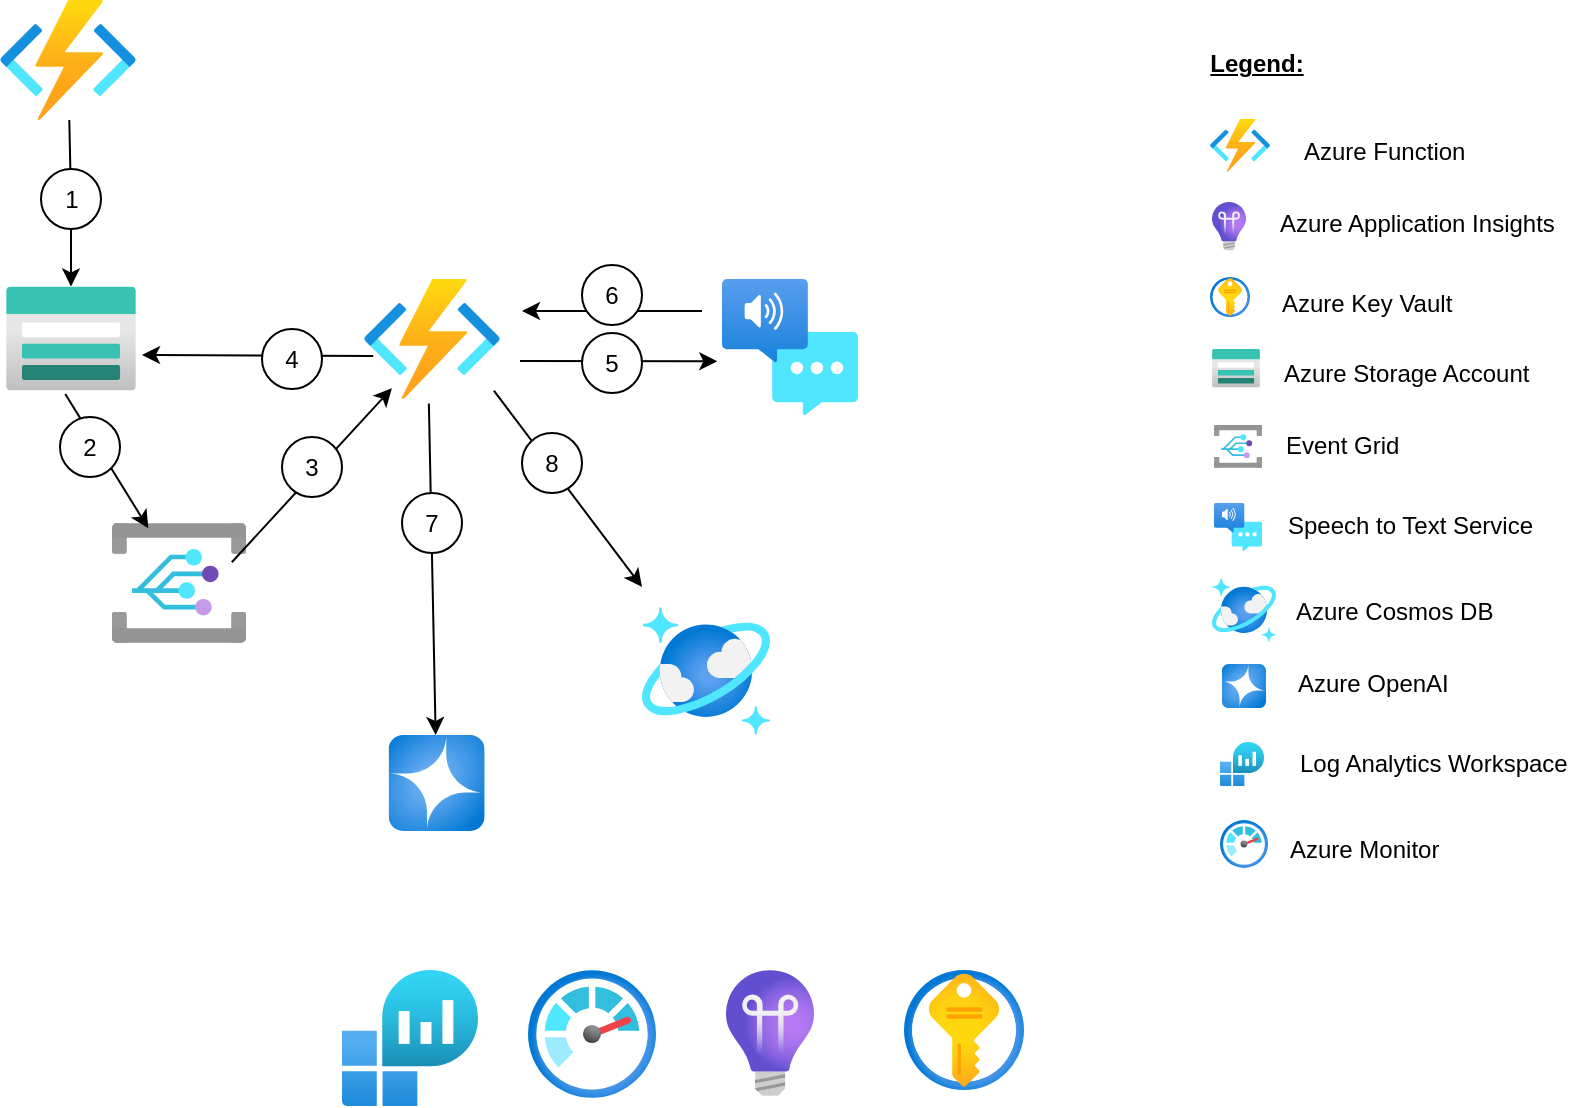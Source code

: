 <mxfile version="24.7.17" pages="5">
  <diagram id="6K2L0thh9Qf6AcWFtn7J" name="Overview">
    <mxGraphModel dx="504" dy="-277" grid="1" gridSize="10" guides="1" tooltips="1" connect="1" arrows="1" fold="1" page="1" pageScale="1" pageWidth="850" pageHeight="1100" math="0" shadow="0">
      <root>
        <mxCell id="0" />
        <mxCell id="1" parent="0" />
        <mxCell id="yG2wOSbRxI6GufdI99vh-1" value="" style="aspect=fixed;html=1;points=[];align=center;image;fontSize=12;image=img/lib/azure2/storage/Storage_Accounts.svg;" parent="1" vertex="1">
          <mxGeometry x="884" y="1378.25" width="65" height="52" as="geometry" />
        </mxCell>
        <mxCell id="yG2wOSbRxI6GufdI99vh-8" value="" style="endArrow=classic;html=1;rounded=0;startArrow=none;exitX=0.477;exitY=1.037;exitDx=0;exitDy=0;exitPerimeter=0;" parent="1" source="SXQ266J0YQzO53-GXzZ3-1" target="AknSDVwvT2XZbNjse1Zo-32" edge="1">
          <mxGeometry width="50" height="50" relative="1" as="geometry">
            <mxPoint x="1099" y="1526.5" as="sourcePoint" />
            <mxPoint x="1099" y="1558.5" as="targetPoint" />
          </mxGeometry>
        </mxCell>
        <mxCell id="yG2wOSbRxI6GufdI99vh-9" value="" style="endArrow=none;html=1;rounded=0;startArrow=none;" parent="1" source="yG2wOSbRxI6GufdI99vh-45" target="yG2wOSbRxI6GufdI99vh-10" edge="1">
          <mxGeometry width="50" height="50" relative="1" as="geometry">
            <mxPoint x="672" y="1424.5" as="sourcePoint" />
            <mxPoint x="828" y="1424.5" as="targetPoint" />
          </mxGeometry>
        </mxCell>
        <mxCell id="wRQ30ABIPGebpt6dQTbJ-6" value="" style="edgeStyle=orthogonalEdgeStyle;rounded=0;orthogonalLoop=1;jettySize=auto;html=1;" parent="1" source="yG2wOSbRxI6GufdI99vh-10" target="yG2wOSbRxI6GufdI99vh-1" edge="1">
          <mxGeometry relative="1" as="geometry">
            <mxPoint x="917" y="1378.5" as="targetPoint" />
          </mxGeometry>
        </mxCell>
        <mxCell id="yG2wOSbRxI6GufdI99vh-10" value="1" style="ellipse;whiteSpace=wrap;html=1;aspect=fixed;" parent="1" vertex="1">
          <mxGeometry x="901.5" y="1319.5" width="30" height="30" as="geometry" />
        </mxCell>
        <mxCell id="yG2wOSbRxI6GufdI99vh-11" value="" style="endArrow=none;html=1;rounded=0;exitX=0.388;exitY=1.142;exitDx=0;exitDy=0;exitPerimeter=0;strokeColor=none;" parent="1" source="yG2wOSbRxI6GufdI99vh-1" edge="1">
          <mxGeometry width="50" height="50" relative="1" as="geometry">
            <mxPoint x="863.22" y="1495.884" as="sourcePoint" />
            <mxPoint x="913.914" y="1463.725" as="targetPoint" />
          </mxGeometry>
        </mxCell>
        <mxCell id="yG2wOSbRxI6GufdI99vh-45" value="" style="aspect=fixed;html=1;points=[];align=center;image;fontSize=12;image=img/lib/azure2/compute/Function_Apps.svg;" parent="1" vertex="1">
          <mxGeometry x="881" y="1235" width="68" height="60" as="geometry" />
        </mxCell>
        <mxCell id="SXQ266J0YQzO53-GXzZ3-1" value="" style="aspect=fixed;html=1;points=[];align=center;image;fontSize=12;image=img/lib/azure2/compute/Function_Apps.svg;" parent="1" vertex="1">
          <mxGeometry x="1063" y="1374.5" width="68" height="60" as="geometry" />
        </mxCell>
        <mxCell id="AknSDVwvT2XZbNjse1Zo-1" value="" style="image;aspect=fixed;html=1;points=[];align=center;fontSize=12;image=img/lib/azure2/security/Key_Vaults.svg;" parent="1" vertex="1">
          <mxGeometry x="1333" y="1720" width="60" height="60" as="geometry" />
        </mxCell>
        <mxCell id="AknSDVwvT2XZbNjse1Zo-4" value="" style="image;aspect=fixed;html=1;points=[];align=center;fontSize=12;image=img/lib/azure2/devops/Application_Insights.svg;" parent="1" vertex="1">
          <mxGeometry x="1244" y="1720" width="44" height="63" as="geometry" />
        </mxCell>
        <mxCell id="AknSDVwvT2XZbNjse1Zo-5" value="" style="image;aspect=fixed;html=1;points=[];align=center;fontSize=12;image=img/lib/azure2/management_governance/Log_Analytics_Workspaces.svg;" parent="1" vertex="1">
          <mxGeometry x="1052" y="1720" width="68" height="68" as="geometry" />
        </mxCell>
        <mxCell id="AknSDVwvT2XZbNjse1Zo-6" value="" style="image;aspect=fixed;html=1;points=[];align=center;fontSize=12;image=img/lib/azure2/management_governance/Monitor.svg;" parent="1" vertex="1">
          <mxGeometry x="1145" y="1720" width="64" height="64" as="geometry" />
        </mxCell>
        <mxCell id="AknSDVwvT2XZbNjse1Zo-9" value="" style="image;aspect=fixed;html=1;points=[];align=center;fontSize=12;image=img/lib/azure2/ai_machine_learning/Speech_Services.svg;" parent="1" vertex="1">
          <mxGeometry x="1242" y="1374.5" width="68" height="68" as="geometry" />
        </mxCell>
        <mxCell id="AknSDVwvT2XZbNjse1Zo-14" value="" style="endArrow=classic;html=1;rounded=0;startArrow=none;exitX=0.955;exitY=0.93;exitDx=0;exitDy=0;exitPerimeter=0;" parent="1" source="SXQ266J0YQzO53-GXzZ3-1" edge="1">
          <mxGeometry width="50" height="50" relative="1" as="geometry">
            <mxPoint x="1187.909" y="1491.795" as="sourcePoint" />
            <mxPoint x="1202" y="1528.5" as="targetPoint" />
          </mxGeometry>
        </mxCell>
        <mxCell id="AknSDVwvT2XZbNjse1Zo-21" value="" style="endArrow=classic;html=1;rounded=0;entryX=-0.02;entryY=0.458;entryDx=0;entryDy=0;entryPerimeter=0;" parent="1" edge="1">
          <mxGeometry width="50" height="50" relative="1" as="geometry">
            <mxPoint x="1141" y="1415.5" as="sourcePoint" />
            <mxPoint x="1239.64" y="1415.644" as="targetPoint" />
          </mxGeometry>
        </mxCell>
        <mxCell id="AknSDVwvT2XZbNjse1Zo-30" value="" style="aspect=fixed;html=1;points=[];align=center;image;fontSize=12;image=img/lib/azure2/databases/Azure_Cosmos_DB.svg;" parent="1" vertex="1">
          <mxGeometry x="1202" y="1538.5" width="64" height="64" as="geometry" />
        </mxCell>
        <mxCell id="AknSDVwvT2XZbNjse1Zo-32" value="" style="image;aspect=fixed;html=1;points=[];align=center;fontSize=12;image=img/lib/azure2/ai_machine_learning/Azure_OpenAI.svg;" parent="1" vertex="1">
          <mxGeometry x="1075.32" y="1602.5" width="48" height="48" as="geometry" />
        </mxCell>
        <mxCell id="AknSDVwvT2XZbNjse1Zo-39" value="" style="image;aspect=fixed;html=1;points=[];align=center;fontSize=12;image=img/lib/azure2/integration/Event_Grid_Subscriptions.svg;" parent="1" vertex="1">
          <mxGeometry x="937" y="1496.5" width="67" height="60" as="geometry" />
        </mxCell>
        <mxCell id="AknSDVwvT2XZbNjse1Zo-43" value="" style="endArrow=classic;html=1;rounded=0;startArrow=none;exitX=0.894;exitY=0.327;exitDx=0;exitDy=0;exitPerimeter=0;entryX=0.205;entryY=0.911;entryDx=0;entryDy=0;entryPerimeter=0;" parent="1" source="AknSDVwvT2XZbNjse1Zo-39" target="SXQ266J0YQzO53-GXzZ3-1" edge="1">
          <mxGeometry width="50" height="50" relative="1" as="geometry">
            <mxPoint x="1111" y="1386.5" as="sourcePoint" />
            <mxPoint x="1062" y="1518.5" as="targetPoint" />
          </mxGeometry>
        </mxCell>
        <mxCell id="AknSDVwvT2XZbNjse1Zo-44" value="" style="endArrow=classic;html=1;rounded=0;startArrow=none;entryX=0.271;entryY=0.044;entryDx=0;entryDy=0;entryPerimeter=0;exitX=0.456;exitY=1.033;exitDx=0;exitDy=0;exitPerimeter=0;" parent="1" source="yG2wOSbRxI6GufdI99vh-1" target="AknSDVwvT2XZbNjse1Zo-39" edge="1">
          <mxGeometry width="50" height="50" relative="1" as="geometry">
            <mxPoint x="992" y="1448.5" as="sourcePoint" />
            <mxPoint x="1015" y="1519.5" as="targetPoint" />
          </mxGeometry>
        </mxCell>
        <mxCell id="AknSDVwvT2XZbNjse1Zo-58" value="" style="endArrow=classic;html=1;rounded=0;startArrow=none;exitX=0.068;exitY=0.641;exitDx=0;exitDy=0;exitPerimeter=0;" parent="1" source="SXQ266J0YQzO53-GXzZ3-1" edge="1">
          <mxGeometry width="50" height="50" relative="1" as="geometry">
            <mxPoint x="1007" y="1526.5" as="sourcePoint" />
            <mxPoint x="952" y="1412.5" as="targetPoint" />
          </mxGeometry>
        </mxCell>
        <mxCell id="AknSDVwvT2XZbNjse1Zo-60" value="" style="endArrow=classic;html=1;rounded=0;" parent="1" edge="1">
          <mxGeometry width="50" height="50" relative="1" as="geometry">
            <mxPoint x="1232" y="1390.5" as="sourcePoint" />
            <mxPoint x="1142" y="1390.5" as="targetPoint" />
          </mxGeometry>
        </mxCell>
        <mxCell id="AknSDVwvT2XZbNjse1Zo-66" value="2" style="ellipse;whiteSpace=wrap;html=1;aspect=fixed;" parent="1" vertex="1">
          <mxGeometry x="911" y="1443.5" width="30" height="30" as="geometry" />
        </mxCell>
        <mxCell id="AknSDVwvT2XZbNjse1Zo-67" value="3" style="ellipse;whiteSpace=wrap;html=1;aspect=fixed;" parent="1" vertex="1">
          <mxGeometry x="1022" y="1453.5" width="30" height="30" as="geometry" />
        </mxCell>
        <mxCell id="AknSDVwvT2XZbNjse1Zo-68" value="4" style="ellipse;whiteSpace=wrap;html=1;aspect=fixed;" parent="1" vertex="1">
          <mxGeometry x="1012" y="1399.5" width="30" height="30" as="geometry" />
        </mxCell>
        <mxCell id="AknSDVwvT2XZbNjse1Zo-69" value="5" style="ellipse;whiteSpace=wrap;html=1;aspect=fixed;" parent="1" vertex="1">
          <mxGeometry x="1172" y="1401.5" width="30" height="30" as="geometry" />
        </mxCell>
        <mxCell id="AknSDVwvT2XZbNjse1Zo-70" value="6" style="ellipse;whiteSpace=wrap;html=1;aspect=fixed;" parent="1" vertex="1">
          <mxGeometry x="1172" y="1367.5" width="30" height="30" as="geometry" />
        </mxCell>
        <mxCell id="AknSDVwvT2XZbNjse1Zo-71" value="7" style="ellipse;whiteSpace=wrap;html=1;aspect=fixed;" parent="1" vertex="1">
          <mxGeometry x="1082" y="1481.5" width="30" height="30" as="geometry" />
        </mxCell>
        <mxCell id="AknSDVwvT2XZbNjse1Zo-72" value="8" style="ellipse;whiteSpace=wrap;html=1;aspect=fixed;" parent="1" vertex="1">
          <mxGeometry x="1142" y="1451.5" width="30" height="30" as="geometry" />
        </mxCell>
        <mxCell id="QDwlXQGho0si7aav8KcI-1" value="Legend:" style="text;html=1;align=center;verticalAlign=middle;whiteSpace=wrap;rounded=0;fontStyle=5" parent="1" vertex="1">
          <mxGeometry x="1470" y="1251.5" width="79" height="30" as="geometry" />
        </mxCell>
        <mxCell id="QDwlXQGho0si7aav8KcI-4" value="Azure Function" style="text;html=1;align=left;verticalAlign=middle;whiteSpace=wrap;rounded=0;" parent="1" vertex="1">
          <mxGeometry x="1531" y="1295.5" width="131" height="30" as="geometry" />
        </mxCell>
        <mxCell id="QDwlXQGho0si7aav8KcI-8" value="Azure Storage Account" style="text;html=1;align=left;verticalAlign=middle;whiteSpace=wrap;rounded=0;" parent="1" vertex="1">
          <mxGeometry x="1520.5" y="1406.5" width="131" height="30" as="geometry" />
        </mxCell>
        <mxCell id="QDwlXQGho0si7aav8KcI-9" value="Event Grid" style="text;html=1;align=left;verticalAlign=middle;whiteSpace=wrap;rounded=0;" parent="1" vertex="1">
          <mxGeometry x="1521.5" y="1442.5" width="131" height="30" as="geometry" />
        </mxCell>
        <mxCell id="QDwlXQGho0si7aav8KcI-10" value="Speech to Text Service" style="text;html=1;align=left;verticalAlign=middle;whiteSpace=wrap;rounded=0;" parent="1" vertex="1">
          <mxGeometry x="1522.5" y="1482.5" width="131" height="30" as="geometry" />
        </mxCell>
        <mxCell id="QDwlXQGho0si7aav8KcI-11" value="Azure Cosmos DB" style="text;html=1;align=left;verticalAlign=middle;whiteSpace=wrap;rounded=0;" parent="1" vertex="1">
          <mxGeometry x="1527" y="1526" width="131" height="30" as="geometry" />
        </mxCell>
        <mxCell id="QDwlXQGho0si7aav8KcI-12" value="Azure OpenAI" style="text;html=1;align=left;verticalAlign=middle;whiteSpace=wrap;rounded=0;" parent="1" vertex="1">
          <mxGeometry x="1528" y="1562" width="131" height="30" as="geometry" />
        </mxCell>
        <mxCell id="QDwlXQGho0si7aav8KcI-13" value="Log Analytics Workspace" style="text;html=1;align=left;verticalAlign=middle;whiteSpace=wrap;rounded=0;" parent="1" vertex="1">
          <mxGeometry x="1529" y="1602" width="148" height="30" as="geometry" />
        </mxCell>
        <mxCell id="QDwlXQGho0si7aav8KcI-14" value="Azure Monitor" style="text;html=1;align=left;verticalAlign=middle;whiteSpace=wrap;rounded=0;" parent="1" vertex="1">
          <mxGeometry x="1524" y="1645" width="131" height="30" as="geometry" />
        </mxCell>
        <mxCell id="QDwlXQGho0si7aav8KcI-15" value="Azure Application Insights" style="text;html=1;align=left;verticalAlign=middle;whiteSpace=wrap;rounded=0;" parent="1" vertex="1">
          <mxGeometry x="1519" y="1331.5" width="153" height="30" as="geometry" />
        </mxCell>
        <mxCell id="QDwlXQGho0si7aav8KcI-16" value="Azure Key Vault" style="text;html=1;align=left;verticalAlign=middle;whiteSpace=wrap;rounded=0;" parent="1" vertex="1">
          <mxGeometry x="1520" y="1371.5" width="131" height="30" as="geometry" />
        </mxCell>
        <mxCell id="QDwlXQGho0si7aav8KcI-19" value="" style="aspect=fixed;html=1;points=[];align=center;image;fontSize=12;image=img/lib/azure2/compute/Function_Apps.svg;" parent="1" vertex="1">
          <mxGeometry x="1486" y="1294.5" width="30" height="26.47" as="geometry" />
        </mxCell>
        <mxCell id="QDwlXQGho0si7aav8KcI-20" value="" style="aspect=fixed;html=1;points=[];align=center;image;fontSize=12;image=img/lib/azure2/storage/Storage_Accounts.svg;" parent="1" vertex="1">
          <mxGeometry x="1487" y="1409.5" width="24" height="19.2" as="geometry" />
        </mxCell>
        <mxCell id="QDwlXQGho0si7aav8KcI-21" value="" style="image;aspect=fixed;html=1;points=[];align=center;fontSize=12;image=img/lib/azure2/integration/Event_Grid_Subscriptions.svg;" parent="1" vertex="1">
          <mxGeometry x="1488" y="1447.5" width="24" height="21.49" as="geometry" />
        </mxCell>
        <mxCell id="QDwlXQGho0si7aav8KcI-22" value="" style="image;aspect=fixed;html=1;points=[];align=center;fontSize=12;image=img/lib/azure2/ai_machine_learning/Speech_Services.svg;" parent="1" vertex="1">
          <mxGeometry x="1488" y="1486.5" width="24" height="24" as="geometry" />
        </mxCell>
        <mxCell id="QDwlXQGho0si7aav8KcI-23" value="" style="aspect=fixed;html=1;points=[];align=center;image;fontSize=12;image=img/lib/azure2/databases/Azure_Cosmos_DB.svg;" parent="1" vertex="1">
          <mxGeometry x="1487" y="1524" width="32" height="32" as="geometry" />
        </mxCell>
        <mxCell id="QDwlXQGho0si7aav8KcI-24" value="" style="image;aspect=fixed;html=1;points=[];align=center;fontSize=12;image=img/lib/azure2/ai_machine_learning/Azure_OpenAI.svg;" parent="1" vertex="1">
          <mxGeometry x="1492" y="1567" width="22" height="22" as="geometry" />
        </mxCell>
        <mxCell id="QDwlXQGho0si7aav8KcI-25" value="" style="image;aspect=fixed;html=1;points=[];align=center;fontSize=12;image=img/lib/azure2/management_governance/Log_Analytics_Workspaces.svg;" parent="1" vertex="1">
          <mxGeometry x="1491" y="1606" width="22" height="22" as="geometry" />
        </mxCell>
        <mxCell id="QDwlXQGho0si7aav8KcI-26" value="" style="image;aspect=fixed;html=1;points=[];align=center;fontSize=12;image=img/lib/azure2/management_governance/Monitor.svg;" parent="1" vertex="1">
          <mxGeometry x="1491" y="1645" width="24" height="24" as="geometry" />
        </mxCell>
        <mxCell id="QDwlXQGho0si7aav8KcI-27" value="" style="image;aspect=fixed;html=1;points=[];align=center;fontSize=12;image=img/lib/azure2/devops/Application_Insights.svg;" parent="1" vertex="1">
          <mxGeometry x="1487" y="1335.97" width="17" height="24.34" as="geometry" />
        </mxCell>
        <mxCell id="QDwlXQGho0si7aav8KcI-28" value="" style="image;aspect=fixed;html=1;points=[];align=center;fontSize=12;image=img/lib/azure2/security/Key_Vaults.svg;" parent="1" vertex="1">
          <mxGeometry x="1486" y="1373.5" width="20" height="20" as="geometry" />
        </mxCell>
      </root>
    </mxGraphModel>
  </diagram>
  <diagram name="Lab 1" id="wAtjEF8HmbvzupN4mWSA">
    <mxGraphModel dx="504" dy="-277" grid="1" gridSize="10" guides="1" tooltips="1" connect="1" arrows="1" fold="1" page="1" pageScale="1" pageWidth="850" pageHeight="1100" math="0" shadow="0">
      <root>
        <mxCell id="dGXG1-7kLnHB2yubRjqA-0" />
        <mxCell id="dGXG1-7kLnHB2yubRjqA-1" parent="dGXG1-7kLnHB2yubRjqA-0" />
        <mxCell id="dGXG1-7kLnHB2yubRjqA-30" value="" style="rounded=0;whiteSpace=wrap;html=1;strokeColor=#FF4108;fillColor=none;strokeWidth=3;" parent="dGXG1-7kLnHB2yubRjqA-1" vertex="1">
          <mxGeometry x="863" y="1226.5" width="107" height="240" as="geometry" />
        </mxCell>
        <mxCell id="bCieu7NqVAStpmFNFFXO-0" value="" style="aspect=fixed;html=1;points=[];align=center;image;fontSize=12;image=img/lib/azure2/storage/Storage_Accounts.svg;" vertex="1" parent="dGXG1-7kLnHB2yubRjqA-1">
          <mxGeometry x="884" y="1378.25" width="65" height="52" as="geometry" />
        </mxCell>
        <mxCell id="bCieu7NqVAStpmFNFFXO-1" value="" style="endArrow=classic;html=1;rounded=0;startArrow=none;exitX=0.477;exitY=1.037;exitDx=0;exitDy=0;exitPerimeter=0;" edge="1" parent="dGXG1-7kLnHB2yubRjqA-1" source="bCieu7NqVAStpmFNFFXO-7" target="bCieu7NqVAStpmFNFFXO-16">
          <mxGeometry width="50" height="50" relative="1" as="geometry">
            <mxPoint x="1099" y="1526.5" as="sourcePoint" />
            <mxPoint x="1099" y="1558.5" as="targetPoint" />
          </mxGeometry>
        </mxCell>
        <mxCell id="bCieu7NqVAStpmFNFFXO-2" value="" style="endArrow=none;html=1;rounded=0;startArrow=none;" edge="1" parent="dGXG1-7kLnHB2yubRjqA-1" source="bCieu7NqVAStpmFNFFXO-6" target="bCieu7NqVAStpmFNFFXO-4">
          <mxGeometry width="50" height="50" relative="1" as="geometry">
            <mxPoint x="672" y="1424.5" as="sourcePoint" />
            <mxPoint x="828" y="1424.5" as="targetPoint" />
          </mxGeometry>
        </mxCell>
        <mxCell id="bCieu7NqVAStpmFNFFXO-3" value="" style="edgeStyle=orthogonalEdgeStyle;rounded=0;orthogonalLoop=1;jettySize=auto;html=1;" edge="1" parent="dGXG1-7kLnHB2yubRjqA-1" source="bCieu7NqVAStpmFNFFXO-4" target="bCieu7NqVAStpmFNFFXO-0">
          <mxGeometry relative="1" as="geometry">
            <mxPoint x="917" y="1378.5" as="targetPoint" />
          </mxGeometry>
        </mxCell>
        <mxCell id="bCieu7NqVAStpmFNFFXO-4" value="1" style="ellipse;whiteSpace=wrap;html=1;aspect=fixed;" vertex="1" parent="dGXG1-7kLnHB2yubRjqA-1">
          <mxGeometry x="901.5" y="1319.5" width="30" height="30" as="geometry" />
        </mxCell>
        <mxCell id="bCieu7NqVAStpmFNFFXO-5" value="" style="endArrow=none;html=1;rounded=0;exitX=0.388;exitY=1.142;exitDx=0;exitDy=0;exitPerimeter=0;strokeColor=none;" edge="1" parent="dGXG1-7kLnHB2yubRjqA-1" source="bCieu7NqVAStpmFNFFXO-0">
          <mxGeometry width="50" height="50" relative="1" as="geometry">
            <mxPoint x="863.22" y="1495.884" as="sourcePoint" />
            <mxPoint x="913.914" y="1463.725" as="targetPoint" />
          </mxGeometry>
        </mxCell>
        <mxCell id="bCieu7NqVAStpmFNFFXO-6" value="" style="aspect=fixed;html=1;points=[];align=center;image;fontSize=12;image=img/lib/azure2/compute/Function_Apps.svg;" vertex="1" parent="dGXG1-7kLnHB2yubRjqA-1">
          <mxGeometry x="881" y="1235" width="68" height="60" as="geometry" />
        </mxCell>
        <mxCell id="bCieu7NqVAStpmFNFFXO-7" value="" style="aspect=fixed;html=1;points=[];align=center;image;fontSize=12;image=img/lib/azure2/compute/Function_Apps.svg;" vertex="1" parent="dGXG1-7kLnHB2yubRjqA-1">
          <mxGeometry x="1063" y="1374.5" width="68" height="60" as="geometry" />
        </mxCell>
        <mxCell id="bCieu7NqVAStpmFNFFXO-8" value="" style="image;aspect=fixed;html=1;points=[];align=center;fontSize=12;image=img/lib/azure2/security/Key_Vaults.svg;" vertex="1" parent="dGXG1-7kLnHB2yubRjqA-1">
          <mxGeometry x="1333" y="1720" width="60" height="60" as="geometry" />
        </mxCell>
        <mxCell id="bCieu7NqVAStpmFNFFXO-9" value="" style="image;aspect=fixed;html=1;points=[];align=center;fontSize=12;image=img/lib/azure2/devops/Application_Insights.svg;" vertex="1" parent="dGXG1-7kLnHB2yubRjqA-1">
          <mxGeometry x="1244" y="1720" width="44" height="63" as="geometry" />
        </mxCell>
        <mxCell id="bCieu7NqVAStpmFNFFXO-10" value="" style="image;aspect=fixed;html=1;points=[];align=center;fontSize=12;image=img/lib/azure2/management_governance/Log_Analytics_Workspaces.svg;" vertex="1" parent="dGXG1-7kLnHB2yubRjqA-1">
          <mxGeometry x="1052" y="1720" width="68" height="68" as="geometry" />
        </mxCell>
        <mxCell id="bCieu7NqVAStpmFNFFXO-11" value="" style="image;aspect=fixed;html=1;points=[];align=center;fontSize=12;image=img/lib/azure2/management_governance/Monitor.svg;" vertex="1" parent="dGXG1-7kLnHB2yubRjqA-1">
          <mxGeometry x="1145" y="1720" width="64" height="64" as="geometry" />
        </mxCell>
        <mxCell id="bCieu7NqVAStpmFNFFXO-12" value="" style="image;aspect=fixed;html=1;points=[];align=center;fontSize=12;image=img/lib/azure2/ai_machine_learning/Speech_Services.svg;" vertex="1" parent="dGXG1-7kLnHB2yubRjqA-1">
          <mxGeometry x="1242" y="1374.5" width="68" height="68" as="geometry" />
        </mxCell>
        <mxCell id="bCieu7NqVAStpmFNFFXO-13" value="" style="endArrow=classic;html=1;rounded=0;startArrow=none;exitX=0.955;exitY=0.93;exitDx=0;exitDy=0;exitPerimeter=0;" edge="1" parent="dGXG1-7kLnHB2yubRjqA-1" source="bCieu7NqVAStpmFNFFXO-7">
          <mxGeometry width="50" height="50" relative="1" as="geometry">
            <mxPoint x="1187.909" y="1491.795" as="sourcePoint" />
            <mxPoint x="1202" y="1528.5" as="targetPoint" />
          </mxGeometry>
        </mxCell>
        <mxCell id="bCieu7NqVAStpmFNFFXO-14" value="" style="endArrow=classic;html=1;rounded=0;entryX=-0.02;entryY=0.458;entryDx=0;entryDy=0;entryPerimeter=0;" edge="1" parent="dGXG1-7kLnHB2yubRjqA-1">
          <mxGeometry width="50" height="50" relative="1" as="geometry">
            <mxPoint x="1141" y="1415.5" as="sourcePoint" />
            <mxPoint x="1239.64" y="1415.644" as="targetPoint" />
          </mxGeometry>
        </mxCell>
        <mxCell id="bCieu7NqVAStpmFNFFXO-15" value="" style="aspect=fixed;html=1;points=[];align=center;image;fontSize=12;image=img/lib/azure2/databases/Azure_Cosmos_DB.svg;" vertex="1" parent="dGXG1-7kLnHB2yubRjqA-1">
          <mxGeometry x="1202" y="1538.5" width="64" height="64" as="geometry" />
        </mxCell>
        <mxCell id="bCieu7NqVAStpmFNFFXO-16" value="" style="image;aspect=fixed;html=1;points=[];align=center;fontSize=12;image=img/lib/azure2/ai_machine_learning/Azure_OpenAI.svg;" vertex="1" parent="dGXG1-7kLnHB2yubRjqA-1">
          <mxGeometry x="1075.32" y="1602.5" width="48" height="48" as="geometry" />
        </mxCell>
        <mxCell id="bCieu7NqVAStpmFNFFXO-17" value="" style="image;aspect=fixed;html=1;points=[];align=center;fontSize=12;image=img/lib/azure2/integration/Event_Grid_Subscriptions.svg;" vertex="1" parent="dGXG1-7kLnHB2yubRjqA-1">
          <mxGeometry x="937" y="1496.5" width="67" height="60" as="geometry" />
        </mxCell>
        <mxCell id="bCieu7NqVAStpmFNFFXO-18" value="" style="endArrow=classic;html=1;rounded=0;startArrow=none;exitX=0.894;exitY=0.327;exitDx=0;exitDy=0;exitPerimeter=0;entryX=0.205;entryY=0.911;entryDx=0;entryDy=0;entryPerimeter=0;" edge="1" parent="dGXG1-7kLnHB2yubRjqA-1" source="bCieu7NqVAStpmFNFFXO-17" target="bCieu7NqVAStpmFNFFXO-7">
          <mxGeometry width="50" height="50" relative="1" as="geometry">
            <mxPoint x="1111" y="1386.5" as="sourcePoint" />
            <mxPoint x="1062" y="1518.5" as="targetPoint" />
          </mxGeometry>
        </mxCell>
        <mxCell id="bCieu7NqVAStpmFNFFXO-19" value="" style="endArrow=classic;html=1;rounded=0;startArrow=none;entryX=0.271;entryY=0.044;entryDx=0;entryDy=0;entryPerimeter=0;exitX=0.456;exitY=1.033;exitDx=0;exitDy=0;exitPerimeter=0;" edge="1" parent="dGXG1-7kLnHB2yubRjqA-1" source="bCieu7NqVAStpmFNFFXO-0" target="bCieu7NqVAStpmFNFFXO-17">
          <mxGeometry width="50" height="50" relative="1" as="geometry">
            <mxPoint x="992" y="1448.5" as="sourcePoint" />
            <mxPoint x="1015" y="1519.5" as="targetPoint" />
          </mxGeometry>
        </mxCell>
        <mxCell id="bCieu7NqVAStpmFNFFXO-20" value="" style="endArrow=classic;html=1;rounded=0;startArrow=none;exitX=0.068;exitY=0.641;exitDx=0;exitDy=0;exitPerimeter=0;" edge="1" parent="dGXG1-7kLnHB2yubRjqA-1" source="bCieu7NqVAStpmFNFFXO-7">
          <mxGeometry width="50" height="50" relative="1" as="geometry">
            <mxPoint x="1007" y="1526.5" as="sourcePoint" />
            <mxPoint x="952" y="1412.5" as="targetPoint" />
          </mxGeometry>
        </mxCell>
        <mxCell id="bCieu7NqVAStpmFNFFXO-21" value="" style="endArrow=classic;html=1;rounded=0;" edge="1" parent="dGXG1-7kLnHB2yubRjqA-1">
          <mxGeometry width="50" height="50" relative="1" as="geometry">
            <mxPoint x="1232" y="1390.5" as="sourcePoint" />
            <mxPoint x="1142" y="1390.5" as="targetPoint" />
          </mxGeometry>
        </mxCell>
        <mxCell id="bCieu7NqVAStpmFNFFXO-22" value="2" style="ellipse;whiteSpace=wrap;html=1;aspect=fixed;" vertex="1" parent="dGXG1-7kLnHB2yubRjqA-1">
          <mxGeometry x="911" y="1443.5" width="30" height="30" as="geometry" />
        </mxCell>
        <mxCell id="bCieu7NqVAStpmFNFFXO-23" value="3" style="ellipse;whiteSpace=wrap;html=1;aspect=fixed;" vertex="1" parent="dGXG1-7kLnHB2yubRjqA-1">
          <mxGeometry x="1022" y="1453.5" width="30" height="30" as="geometry" />
        </mxCell>
        <mxCell id="bCieu7NqVAStpmFNFFXO-24" value="4" style="ellipse;whiteSpace=wrap;html=1;aspect=fixed;" vertex="1" parent="dGXG1-7kLnHB2yubRjqA-1">
          <mxGeometry x="1012" y="1399.5" width="30" height="30" as="geometry" />
        </mxCell>
        <mxCell id="bCieu7NqVAStpmFNFFXO-25" value="5" style="ellipse;whiteSpace=wrap;html=1;aspect=fixed;" vertex="1" parent="dGXG1-7kLnHB2yubRjqA-1">
          <mxGeometry x="1172" y="1401.5" width="30" height="30" as="geometry" />
        </mxCell>
        <mxCell id="bCieu7NqVAStpmFNFFXO-26" value="6" style="ellipse;whiteSpace=wrap;html=1;aspect=fixed;" vertex="1" parent="dGXG1-7kLnHB2yubRjqA-1">
          <mxGeometry x="1172" y="1367.5" width="30" height="30" as="geometry" />
        </mxCell>
        <mxCell id="bCieu7NqVAStpmFNFFXO-27" value="7" style="ellipse;whiteSpace=wrap;html=1;aspect=fixed;" vertex="1" parent="dGXG1-7kLnHB2yubRjqA-1">
          <mxGeometry x="1082" y="1481.5" width="30" height="30" as="geometry" />
        </mxCell>
        <mxCell id="bCieu7NqVAStpmFNFFXO-28" value="8" style="ellipse;whiteSpace=wrap;html=1;aspect=fixed;" vertex="1" parent="dGXG1-7kLnHB2yubRjqA-1">
          <mxGeometry x="1142" y="1451.5" width="30" height="30" as="geometry" />
        </mxCell>
        <mxCell id="bCieu7NqVAStpmFNFFXO-29" value="Legend:" style="text;html=1;align=center;verticalAlign=middle;whiteSpace=wrap;rounded=0;fontStyle=5" vertex="1" parent="dGXG1-7kLnHB2yubRjqA-1">
          <mxGeometry x="1470" y="1251.5" width="79" height="30" as="geometry" />
        </mxCell>
        <mxCell id="bCieu7NqVAStpmFNFFXO-30" value="Azure Function" style="text;html=1;align=left;verticalAlign=middle;whiteSpace=wrap;rounded=0;" vertex="1" parent="dGXG1-7kLnHB2yubRjqA-1">
          <mxGeometry x="1531" y="1295.5" width="131" height="30" as="geometry" />
        </mxCell>
        <mxCell id="bCieu7NqVAStpmFNFFXO-31" value="Azure Storage Account" style="text;html=1;align=left;verticalAlign=middle;whiteSpace=wrap;rounded=0;" vertex="1" parent="dGXG1-7kLnHB2yubRjqA-1">
          <mxGeometry x="1520.5" y="1406.5" width="131" height="30" as="geometry" />
        </mxCell>
        <mxCell id="bCieu7NqVAStpmFNFFXO-32" value="Event Grid" style="text;html=1;align=left;verticalAlign=middle;whiteSpace=wrap;rounded=0;" vertex="1" parent="dGXG1-7kLnHB2yubRjqA-1">
          <mxGeometry x="1521.5" y="1442.5" width="131" height="30" as="geometry" />
        </mxCell>
        <mxCell id="bCieu7NqVAStpmFNFFXO-33" value="Speech to Text Service" style="text;html=1;align=left;verticalAlign=middle;whiteSpace=wrap;rounded=0;" vertex="1" parent="dGXG1-7kLnHB2yubRjqA-1">
          <mxGeometry x="1522.5" y="1482.5" width="131" height="30" as="geometry" />
        </mxCell>
        <mxCell id="bCieu7NqVAStpmFNFFXO-34" value="Azure Cosmos DB" style="text;html=1;align=left;verticalAlign=middle;whiteSpace=wrap;rounded=0;" vertex="1" parent="dGXG1-7kLnHB2yubRjqA-1">
          <mxGeometry x="1527" y="1526" width="131" height="30" as="geometry" />
        </mxCell>
        <mxCell id="bCieu7NqVAStpmFNFFXO-35" value="Azure OpenAI" style="text;html=1;align=left;verticalAlign=middle;whiteSpace=wrap;rounded=0;" vertex="1" parent="dGXG1-7kLnHB2yubRjqA-1">
          <mxGeometry x="1528" y="1562" width="131" height="30" as="geometry" />
        </mxCell>
        <mxCell id="bCieu7NqVAStpmFNFFXO-36" value="Log Analytics Workspace" style="text;html=1;align=left;verticalAlign=middle;whiteSpace=wrap;rounded=0;" vertex="1" parent="dGXG1-7kLnHB2yubRjqA-1">
          <mxGeometry x="1529" y="1602" width="148" height="30" as="geometry" />
        </mxCell>
        <mxCell id="bCieu7NqVAStpmFNFFXO-37" value="Azure Monitor" style="text;html=1;align=left;verticalAlign=middle;whiteSpace=wrap;rounded=0;" vertex="1" parent="dGXG1-7kLnHB2yubRjqA-1">
          <mxGeometry x="1524" y="1645" width="131" height="30" as="geometry" />
        </mxCell>
        <mxCell id="bCieu7NqVAStpmFNFFXO-38" value="Azure Application Insights" style="text;html=1;align=left;verticalAlign=middle;whiteSpace=wrap;rounded=0;" vertex="1" parent="dGXG1-7kLnHB2yubRjqA-1">
          <mxGeometry x="1519" y="1331.5" width="153" height="30" as="geometry" />
        </mxCell>
        <mxCell id="bCieu7NqVAStpmFNFFXO-39" value="Azure Key Vault" style="text;html=1;align=left;verticalAlign=middle;whiteSpace=wrap;rounded=0;" vertex="1" parent="dGXG1-7kLnHB2yubRjqA-1">
          <mxGeometry x="1520" y="1371.5" width="131" height="30" as="geometry" />
        </mxCell>
        <mxCell id="bCieu7NqVAStpmFNFFXO-40" value="" style="aspect=fixed;html=1;points=[];align=center;image;fontSize=12;image=img/lib/azure2/compute/Function_Apps.svg;" vertex="1" parent="dGXG1-7kLnHB2yubRjqA-1">
          <mxGeometry x="1486" y="1294.5" width="30" height="26.47" as="geometry" />
        </mxCell>
        <mxCell id="bCieu7NqVAStpmFNFFXO-41" value="" style="aspect=fixed;html=1;points=[];align=center;image;fontSize=12;image=img/lib/azure2/storage/Storage_Accounts.svg;" vertex="1" parent="dGXG1-7kLnHB2yubRjqA-1">
          <mxGeometry x="1487" y="1409.5" width="24" height="19.2" as="geometry" />
        </mxCell>
        <mxCell id="bCieu7NqVAStpmFNFFXO-42" value="" style="image;aspect=fixed;html=1;points=[];align=center;fontSize=12;image=img/lib/azure2/integration/Event_Grid_Subscriptions.svg;" vertex="1" parent="dGXG1-7kLnHB2yubRjqA-1">
          <mxGeometry x="1488" y="1447.5" width="24" height="21.49" as="geometry" />
        </mxCell>
        <mxCell id="bCieu7NqVAStpmFNFFXO-43" value="" style="image;aspect=fixed;html=1;points=[];align=center;fontSize=12;image=img/lib/azure2/ai_machine_learning/Speech_Services.svg;" vertex="1" parent="dGXG1-7kLnHB2yubRjqA-1">
          <mxGeometry x="1488" y="1486.5" width="24" height="24" as="geometry" />
        </mxCell>
        <mxCell id="bCieu7NqVAStpmFNFFXO-44" value="" style="aspect=fixed;html=1;points=[];align=center;image;fontSize=12;image=img/lib/azure2/databases/Azure_Cosmos_DB.svg;" vertex="1" parent="dGXG1-7kLnHB2yubRjqA-1">
          <mxGeometry x="1487" y="1524" width="32" height="32" as="geometry" />
        </mxCell>
        <mxCell id="bCieu7NqVAStpmFNFFXO-45" value="" style="image;aspect=fixed;html=1;points=[];align=center;fontSize=12;image=img/lib/azure2/ai_machine_learning/Azure_OpenAI.svg;" vertex="1" parent="dGXG1-7kLnHB2yubRjqA-1">
          <mxGeometry x="1492" y="1567" width="22" height="22" as="geometry" />
        </mxCell>
        <mxCell id="bCieu7NqVAStpmFNFFXO-46" value="" style="image;aspect=fixed;html=1;points=[];align=center;fontSize=12;image=img/lib/azure2/management_governance/Log_Analytics_Workspaces.svg;" vertex="1" parent="dGXG1-7kLnHB2yubRjqA-1">
          <mxGeometry x="1491" y="1606" width="22" height="22" as="geometry" />
        </mxCell>
        <mxCell id="bCieu7NqVAStpmFNFFXO-47" value="" style="image;aspect=fixed;html=1;points=[];align=center;fontSize=12;image=img/lib/azure2/management_governance/Monitor.svg;" vertex="1" parent="dGXG1-7kLnHB2yubRjqA-1">
          <mxGeometry x="1491" y="1645" width="24" height="24" as="geometry" />
        </mxCell>
        <mxCell id="bCieu7NqVAStpmFNFFXO-48" value="" style="image;aspect=fixed;html=1;points=[];align=center;fontSize=12;image=img/lib/azure2/devops/Application_Insights.svg;" vertex="1" parent="dGXG1-7kLnHB2yubRjqA-1">
          <mxGeometry x="1487" y="1335.97" width="17" height="24.34" as="geometry" />
        </mxCell>
        <mxCell id="bCieu7NqVAStpmFNFFXO-49" value="" style="image;aspect=fixed;html=1;points=[];align=center;fontSize=12;image=img/lib/azure2/security/Key_Vaults.svg;" vertex="1" parent="dGXG1-7kLnHB2yubRjqA-1">
          <mxGeometry x="1486" y="1373.5" width="20" height="20" as="geometry" />
        </mxCell>
      </root>
    </mxGraphModel>
  </diagram>
  <diagram id="24ii-o8kTXGXtG73fsvc" name="Lab 2">
    <mxGraphModel dx="527" dy="-346" grid="1" gridSize="10" guides="1" tooltips="1" connect="1" arrows="1" fold="1" page="1" pageScale="1" pageWidth="827" pageHeight="1169" math="0" shadow="0">
      <root>
        <mxCell id="0" />
        <mxCell id="1" parent="0" />
        <mxCell id="CHMa4cN6eY2m1_xXHYDF-1" value="" style="aspect=fixed;html=1;points=[];align=center;image;fontSize=12;image=img/lib/azure2/storage/Storage_Accounts.svg;" vertex="1" parent="1">
          <mxGeometry x="884" y="1378.25" width="65" height="52" as="geometry" />
        </mxCell>
        <mxCell id="CHMa4cN6eY2m1_xXHYDF-2" value="" style="endArrow=classic;html=1;rounded=0;startArrow=none;exitX=0.477;exitY=1.037;exitDx=0;exitDy=0;exitPerimeter=0;" edge="1" parent="1" source="CHMa4cN6eY2m1_xXHYDF-8" target="CHMa4cN6eY2m1_xXHYDF-17">
          <mxGeometry width="50" height="50" relative="1" as="geometry">
            <mxPoint x="1099" y="1526.5" as="sourcePoint" />
            <mxPoint x="1099" y="1558.5" as="targetPoint" />
          </mxGeometry>
        </mxCell>
        <mxCell id="CHMa4cN6eY2m1_xXHYDF-3" value="" style="endArrow=none;html=1;rounded=0;startArrow=none;" edge="1" parent="1" source="CHMa4cN6eY2m1_xXHYDF-7" target="CHMa4cN6eY2m1_xXHYDF-5">
          <mxGeometry width="50" height="50" relative="1" as="geometry">
            <mxPoint x="672" y="1424.5" as="sourcePoint" />
            <mxPoint x="828" y="1424.5" as="targetPoint" />
          </mxGeometry>
        </mxCell>
        <mxCell id="CHMa4cN6eY2m1_xXHYDF-4" value="" style="edgeStyle=orthogonalEdgeStyle;rounded=0;orthogonalLoop=1;jettySize=auto;html=1;" edge="1" parent="1" source="CHMa4cN6eY2m1_xXHYDF-5" target="CHMa4cN6eY2m1_xXHYDF-1">
          <mxGeometry relative="1" as="geometry">
            <mxPoint x="917" y="1378.5" as="targetPoint" />
          </mxGeometry>
        </mxCell>
        <mxCell id="CHMa4cN6eY2m1_xXHYDF-5" value="1" style="ellipse;whiteSpace=wrap;html=1;aspect=fixed;" vertex="1" parent="1">
          <mxGeometry x="901.5" y="1319.5" width="30" height="30" as="geometry" />
        </mxCell>
        <mxCell id="CHMa4cN6eY2m1_xXHYDF-6" value="" style="endArrow=none;html=1;rounded=0;exitX=0.388;exitY=1.142;exitDx=0;exitDy=0;exitPerimeter=0;strokeColor=none;" edge="1" parent="1" source="CHMa4cN6eY2m1_xXHYDF-1">
          <mxGeometry width="50" height="50" relative="1" as="geometry">
            <mxPoint x="863.22" y="1495.884" as="sourcePoint" />
            <mxPoint x="913.914" y="1463.725" as="targetPoint" />
          </mxGeometry>
        </mxCell>
        <mxCell id="CHMa4cN6eY2m1_xXHYDF-7" value="" style="aspect=fixed;html=1;points=[];align=center;image;fontSize=12;image=img/lib/azure2/compute/Function_Apps.svg;" vertex="1" parent="1">
          <mxGeometry x="881" y="1235" width="68" height="60" as="geometry" />
        </mxCell>
        <mxCell id="CHMa4cN6eY2m1_xXHYDF-8" value="" style="aspect=fixed;html=1;points=[];align=center;image;fontSize=12;image=img/lib/azure2/compute/Function_Apps.svg;" vertex="1" parent="1">
          <mxGeometry x="1063" y="1374.5" width="68" height="60" as="geometry" />
        </mxCell>
        <mxCell id="CHMa4cN6eY2m1_xXHYDF-9" value="" style="image;aspect=fixed;html=1;points=[];align=center;fontSize=12;image=img/lib/azure2/security/Key_Vaults.svg;" vertex="1" parent="1">
          <mxGeometry x="1333" y="1720" width="60" height="60" as="geometry" />
        </mxCell>
        <mxCell id="CHMa4cN6eY2m1_xXHYDF-10" value="" style="image;aspect=fixed;html=1;points=[];align=center;fontSize=12;image=img/lib/azure2/devops/Application_Insights.svg;" vertex="1" parent="1">
          <mxGeometry x="1244" y="1720" width="44" height="63" as="geometry" />
        </mxCell>
        <mxCell id="CHMa4cN6eY2m1_xXHYDF-11" value="" style="image;aspect=fixed;html=1;points=[];align=center;fontSize=12;image=img/lib/azure2/management_governance/Log_Analytics_Workspaces.svg;" vertex="1" parent="1">
          <mxGeometry x="1052" y="1720" width="68" height="68" as="geometry" />
        </mxCell>
        <mxCell id="CHMa4cN6eY2m1_xXHYDF-12" value="" style="image;aspect=fixed;html=1;points=[];align=center;fontSize=12;image=img/lib/azure2/management_governance/Monitor.svg;" vertex="1" parent="1">
          <mxGeometry x="1145" y="1720" width="64" height="64" as="geometry" />
        </mxCell>
        <mxCell id="CHMa4cN6eY2m1_xXHYDF-13" value="" style="image;aspect=fixed;html=1;points=[];align=center;fontSize=12;image=img/lib/azure2/ai_machine_learning/Speech_Services.svg;" vertex="1" parent="1">
          <mxGeometry x="1242" y="1374.5" width="68" height="68" as="geometry" />
        </mxCell>
        <mxCell id="CHMa4cN6eY2m1_xXHYDF-14" value="" style="endArrow=classic;html=1;rounded=0;startArrow=none;exitX=0.955;exitY=0.93;exitDx=0;exitDy=0;exitPerimeter=0;" edge="1" parent="1" source="CHMa4cN6eY2m1_xXHYDF-8">
          <mxGeometry width="50" height="50" relative="1" as="geometry">
            <mxPoint x="1187.909" y="1491.795" as="sourcePoint" />
            <mxPoint x="1202" y="1528.5" as="targetPoint" />
          </mxGeometry>
        </mxCell>
        <mxCell id="CHMa4cN6eY2m1_xXHYDF-15" value="" style="endArrow=classic;html=1;rounded=0;entryX=-0.02;entryY=0.458;entryDx=0;entryDy=0;entryPerimeter=0;" edge="1" parent="1">
          <mxGeometry width="50" height="50" relative="1" as="geometry">
            <mxPoint x="1141" y="1415.5" as="sourcePoint" />
            <mxPoint x="1239.64" y="1415.644" as="targetPoint" />
          </mxGeometry>
        </mxCell>
        <mxCell id="CHMa4cN6eY2m1_xXHYDF-16" value="" style="aspect=fixed;html=1;points=[];align=center;image;fontSize=12;image=img/lib/azure2/databases/Azure_Cosmos_DB.svg;" vertex="1" parent="1">
          <mxGeometry x="1202" y="1538.5" width="64" height="64" as="geometry" />
        </mxCell>
        <mxCell id="CHMa4cN6eY2m1_xXHYDF-17" value="" style="image;aspect=fixed;html=1;points=[];align=center;fontSize=12;image=img/lib/azure2/ai_machine_learning/Azure_OpenAI.svg;" vertex="1" parent="1">
          <mxGeometry x="1075.32" y="1602.5" width="48" height="48" as="geometry" />
        </mxCell>
        <mxCell id="CHMa4cN6eY2m1_xXHYDF-18" value="" style="image;aspect=fixed;html=1;points=[];align=center;fontSize=12;image=img/lib/azure2/integration/Event_Grid_Subscriptions.svg;" vertex="1" parent="1">
          <mxGeometry x="937" y="1496.5" width="67" height="60" as="geometry" />
        </mxCell>
        <mxCell id="CHMa4cN6eY2m1_xXHYDF-19" value="" style="endArrow=classic;html=1;rounded=0;startArrow=none;exitX=0.894;exitY=0.327;exitDx=0;exitDy=0;exitPerimeter=0;entryX=0.205;entryY=0.911;entryDx=0;entryDy=0;entryPerimeter=0;" edge="1" parent="1" source="CHMa4cN6eY2m1_xXHYDF-18" target="CHMa4cN6eY2m1_xXHYDF-8">
          <mxGeometry width="50" height="50" relative="1" as="geometry">
            <mxPoint x="1111" y="1386.5" as="sourcePoint" />
            <mxPoint x="1062" y="1518.5" as="targetPoint" />
          </mxGeometry>
        </mxCell>
        <mxCell id="CHMa4cN6eY2m1_xXHYDF-20" value="" style="endArrow=classic;html=1;rounded=0;startArrow=none;entryX=0.271;entryY=0.044;entryDx=0;entryDy=0;entryPerimeter=0;exitX=0.456;exitY=1.033;exitDx=0;exitDy=0;exitPerimeter=0;" edge="1" parent="1" source="CHMa4cN6eY2m1_xXHYDF-1" target="CHMa4cN6eY2m1_xXHYDF-18">
          <mxGeometry width="50" height="50" relative="1" as="geometry">
            <mxPoint x="992" y="1448.5" as="sourcePoint" />
            <mxPoint x="1015" y="1519.5" as="targetPoint" />
          </mxGeometry>
        </mxCell>
        <mxCell id="CHMa4cN6eY2m1_xXHYDF-21" value="" style="endArrow=classic;html=1;rounded=0;startArrow=none;exitX=0.068;exitY=0.641;exitDx=0;exitDy=0;exitPerimeter=0;" edge="1" parent="1" source="CHMa4cN6eY2m1_xXHYDF-8">
          <mxGeometry width="50" height="50" relative="1" as="geometry">
            <mxPoint x="1007" y="1526.5" as="sourcePoint" />
            <mxPoint x="952" y="1412.5" as="targetPoint" />
          </mxGeometry>
        </mxCell>
        <mxCell id="CHMa4cN6eY2m1_xXHYDF-22" value="" style="endArrow=classic;html=1;rounded=0;" edge="1" parent="1">
          <mxGeometry width="50" height="50" relative="1" as="geometry">
            <mxPoint x="1232" y="1390.5" as="sourcePoint" />
            <mxPoint x="1142" y="1390.5" as="targetPoint" />
          </mxGeometry>
        </mxCell>
        <mxCell id="CHMa4cN6eY2m1_xXHYDF-23" value="2" style="ellipse;whiteSpace=wrap;html=1;aspect=fixed;" vertex="1" parent="1">
          <mxGeometry x="911" y="1443.5" width="30" height="30" as="geometry" />
        </mxCell>
        <mxCell id="CHMa4cN6eY2m1_xXHYDF-24" value="3" style="ellipse;whiteSpace=wrap;html=1;aspect=fixed;" vertex="1" parent="1">
          <mxGeometry x="1022" y="1453.5" width="30" height="30" as="geometry" />
        </mxCell>
        <mxCell id="CHMa4cN6eY2m1_xXHYDF-25" value="4" style="ellipse;whiteSpace=wrap;html=1;aspect=fixed;" vertex="1" parent="1">
          <mxGeometry x="1012" y="1399.5" width="30" height="30" as="geometry" />
        </mxCell>
        <mxCell id="CHMa4cN6eY2m1_xXHYDF-26" value="5" style="ellipse;whiteSpace=wrap;html=1;aspect=fixed;" vertex="1" parent="1">
          <mxGeometry x="1172" y="1401.5" width="30" height="30" as="geometry" />
        </mxCell>
        <mxCell id="CHMa4cN6eY2m1_xXHYDF-27" value="6" style="ellipse;whiteSpace=wrap;html=1;aspect=fixed;" vertex="1" parent="1">
          <mxGeometry x="1172" y="1367.5" width="30" height="30" as="geometry" />
        </mxCell>
        <mxCell id="CHMa4cN6eY2m1_xXHYDF-28" value="7" style="ellipse;whiteSpace=wrap;html=1;aspect=fixed;" vertex="1" parent="1">
          <mxGeometry x="1082" y="1481.5" width="30" height="30" as="geometry" />
        </mxCell>
        <mxCell id="CHMa4cN6eY2m1_xXHYDF-29" value="8" style="ellipse;whiteSpace=wrap;html=1;aspect=fixed;" vertex="1" parent="1">
          <mxGeometry x="1142" y="1451.5" width="30" height="30" as="geometry" />
        </mxCell>
        <mxCell id="CHMa4cN6eY2m1_xXHYDF-30" value="Legend:" style="text;html=1;align=center;verticalAlign=middle;whiteSpace=wrap;rounded=0;fontStyle=5" vertex="1" parent="1">
          <mxGeometry x="1470" y="1251.5" width="79" height="30" as="geometry" />
        </mxCell>
        <mxCell id="CHMa4cN6eY2m1_xXHYDF-31" value="Azure Function" style="text;html=1;align=left;verticalAlign=middle;whiteSpace=wrap;rounded=0;" vertex="1" parent="1">
          <mxGeometry x="1531" y="1295.5" width="131" height="30" as="geometry" />
        </mxCell>
        <mxCell id="CHMa4cN6eY2m1_xXHYDF-32" value="Azure Storage Account" style="text;html=1;align=left;verticalAlign=middle;whiteSpace=wrap;rounded=0;" vertex="1" parent="1">
          <mxGeometry x="1520.5" y="1406.5" width="131" height="30" as="geometry" />
        </mxCell>
        <mxCell id="CHMa4cN6eY2m1_xXHYDF-33" value="Event Grid" style="text;html=1;align=left;verticalAlign=middle;whiteSpace=wrap;rounded=0;" vertex="1" parent="1">
          <mxGeometry x="1521.5" y="1442.5" width="131" height="30" as="geometry" />
        </mxCell>
        <mxCell id="CHMa4cN6eY2m1_xXHYDF-34" value="Speech to Text Service" style="text;html=1;align=left;verticalAlign=middle;whiteSpace=wrap;rounded=0;" vertex="1" parent="1">
          <mxGeometry x="1522.5" y="1482.5" width="131" height="30" as="geometry" />
        </mxCell>
        <mxCell id="CHMa4cN6eY2m1_xXHYDF-35" value="Azure Cosmos DB" style="text;html=1;align=left;verticalAlign=middle;whiteSpace=wrap;rounded=0;" vertex="1" parent="1">
          <mxGeometry x="1527" y="1526" width="131" height="30" as="geometry" />
        </mxCell>
        <mxCell id="CHMa4cN6eY2m1_xXHYDF-36" value="Azure OpenAI" style="text;html=1;align=left;verticalAlign=middle;whiteSpace=wrap;rounded=0;" vertex="1" parent="1">
          <mxGeometry x="1528" y="1562" width="131" height="30" as="geometry" />
        </mxCell>
        <mxCell id="CHMa4cN6eY2m1_xXHYDF-37" value="Log Analytics Workspace" style="text;html=1;align=left;verticalAlign=middle;whiteSpace=wrap;rounded=0;" vertex="1" parent="1">
          <mxGeometry x="1529" y="1602" width="148" height="30" as="geometry" />
        </mxCell>
        <mxCell id="CHMa4cN6eY2m1_xXHYDF-38" value="Azure Monitor" style="text;html=1;align=left;verticalAlign=middle;whiteSpace=wrap;rounded=0;" vertex="1" parent="1">
          <mxGeometry x="1524" y="1645" width="131" height="30" as="geometry" />
        </mxCell>
        <mxCell id="CHMa4cN6eY2m1_xXHYDF-39" value="Azure Application Insights" style="text;html=1;align=left;verticalAlign=middle;whiteSpace=wrap;rounded=0;" vertex="1" parent="1">
          <mxGeometry x="1519" y="1331.5" width="153" height="30" as="geometry" />
        </mxCell>
        <mxCell id="CHMa4cN6eY2m1_xXHYDF-40" value="Azure Key Vault" style="text;html=1;align=left;verticalAlign=middle;whiteSpace=wrap;rounded=0;" vertex="1" parent="1">
          <mxGeometry x="1520" y="1371.5" width="131" height="30" as="geometry" />
        </mxCell>
        <mxCell id="CHMa4cN6eY2m1_xXHYDF-41" value="" style="aspect=fixed;html=1;points=[];align=center;image;fontSize=12;image=img/lib/azure2/compute/Function_Apps.svg;" vertex="1" parent="1">
          <mxGeometry x="1486" y="1294.5" width="30" height="26.47" as="geometry" />
        </mxCell>
        <mxCell id="CHMa4cN6eY2m1_xXHYDF-42" value="" style="aspect=fixed;html=1;points=[];align=center;image;fontSize=12;image=img/lib/azure2/storage/Storage_Accounts.svg;" vertex="1" parent="1">
          <mxGeometry x="1487" y="1409.5" width="24" height="19.2" as="geometry" />
        </mxCell>
        <mxCell id="CHMa4cN6eY2m1_xXHYDF-43" value="" style="image;aspect=fixed;html=1;points=[];align=center;fontSize=12;image=img/lib/azure2/integration/Event_Grid_Subscriptions.svg;" vertex="1" parent="1">
          <mxGeometry x="1488" y="1447.5" width="24" height="21.49" as="geometry" />
        </mxCell>
        <mxCell id="CHMa4cN6eY2m1_xXHYDF-44" value="" style="image;aspect=fixed;html=1;points=[];align=center;fontSize=12;image=img/lib/azure2/ai_machine_learning/Speech_Services.svg;" vertex="1" parent="1">
          <mxGeometry x="1488" y="1486.5" width="24" height="24" as="geometry" />
        </mxCell>
        <mxCell id="CHMa4cN6eY2m1_xXHYDF-45" value="" style="aspect=fixed;html=1;points=[];align=center;image;fontSize=12;image=img/lib/azure2/databases/Azure_Cosmos_DB.svg;" vertex="1" parent="1">
          <mxGeometry x="1487" y="1524" width="32" height="32" as="geometry" />
        </mxCell>
        <mxCell id="CHMa4cN6eY2m1_xXHYDF-46" value="" style="image;aspect=fixed;html=1;points=[];align=center;fontSize=12;image=img/lib/azure2/ai_machine_learning/Azure_OpenAI.svg;" vertex="1" parent="1">
          <mxGeometry x="1492" y="1567" width="22" height="22" as="geometry" />
        </mxCell>
        <mxCell id="CHMa4cN6eY2m1_xXHYDF-47" value="" style="image;aspect=fixed;html=1;points=[];align=center;fontSize=12;image=img/lib/azure2/management_governance/Log_Analytics_Workspaces.svg;" vertex="1" parent="1">
          <mxGeometry x="1491" y="1606" width="22" height="22" as="geometry" />
        </mxCell>
        <mxCell id="CHMa4cN6eY2m1_xXHYDF-48" value="" style="image;aspect=fixed;html=1;points=[];align=center;fontSize=12;image=img/lib/azure2/management_governance/Monitor.svg;" vertex="1" parent="1">
          <mxGeometry x="1491" y="1645" width="24" height="24" as="geometry" />
        </mxCell>
        <mxCell id="CHMa4cN6eY2m1_xXHYDF-49" value="" style="image;aspect=fixed;html=1;points=[];align=center;fontSize=12;image=img/lib/azure2/devops/Application_Insights.svg;" vertex="1" parent="1">
          <mxGeometry x="1487" y="1335.97" width="17" height="24.34" as="geometry" />
        </mxCell>
        <mxCell id="CHMa4cN6eY2m1_xXHYDF-50" value="" style="image;aspect=fixed;html=1;points=[];align=center;fontSize=12;image=img/lib/azure2/security/Key_Vaults.svg;" vertex="1" parent="1">
          <mxGeometry x="1486" y="1373.5" width="20" height="20" as="geometry" />
        </mxCell>
        <mxCell id="vJznXdWOChGSMrGj8GKV-1" value="" style="endArrow=none;html=1;rounded=0;strokeWidth=3;strokeColor=#ff0000;" edge="1" parent="1">
          <mxGeometry width="50" height="50" relative="1" as="geometry">
            <mxPoint x="1334" y="1500" as="sourcePoint" />
            <mxPoint x="1333.82" y="1362" as="targetPoint" />
          </mxGeometry>
        </mxCell>
        <mxCell id="vJznXdWOChGSMrGj8GKV-2" value="" style="endArrow=none;html=1;rounded=0;strokeWidth=3;strokeColor=#ff0000;" edge="1" parent="1">
          <mxGeometry width="50" height="50" relative="1" as="geometry">
            <mxPoint x="1154" y="1500" as="sourcePoint" />
            <mxPoint x="1153.82" y="1572" as="targetPoint" />
          </mxGeometry>
        </mxCell>
        <mxCell id="vJznXdWOChGSMrGj8GKV-3" value="" style="endArrow=none;html=1;rounded=0;strokeWidth=3;strokeColor=#ff0000;" edge="1" parent="1">
          <mxGeometry width="50" height="50" relative="1" as="geometry">
            <mxPoint x="1153" y="1500" as="sourcePoint" />
            <mxPoint x="1333" y="1500" as="targetPoint" />
          </mxGeometry>
        </mxCell>
        <mxCell id="vJznXdWOChGSMrGj8GKV-4" value="" style="endArrow=none;html=1;rounded=0;strokeWidth=3;strokeColor=#ff0000;" edge="1" parent="1">
          <mxGeometry width="50" height="50" relative="1" as="geometry">
            <mxPoint x="864.82" y="1572" as="sourcePoint" />
            <mxPoint x="1154.82" y="1572" as="targetPoint" />
          </mxGeometry>
        </mxCell>
        <mxCell id="vJznXdWOChGSMrGj8GKV-5" value="" style="endArrow=none;html=1;rounded=0;strokeWidth=3;strokeColor=#ff0000;" edge="1" parent="1">
          <mxGeometry width="50" height="50" relative="1" as="geometry">
            <mxPoint x="863.82" y="1362" as="sourcePoint" />
            <mxPoint x="1333.82" y="1362" as="targetPoint" />
          </mxGeometry>
        </mxCell>
        <mxCell id="vJznXdWOChGSMrGj8GKV-6" value="" style="endArrow=none;html=1;rounded=0;strokeWidth=3;strokeColor=#ff0000;" edge="1" parent="1">
          <mxGeometry width="50" height="50" relative="1" as="geometry">
            <mxPoint x="863.82" y="1572" as="sourcePoint" />
            <mxPoint x="863.82" y="1362" as="targetPoint" />
          </mxGeometry>
        </mxCell>
      </root>
    </mxGraphModel>
  </diagram>
  <diagram name="Lab 3" id="EwQZ2oJYbZPmoT5TAQE4">
    <mxGraphModel dx="504" dy="-277" grid="1" gridSize="10" guides="1" tooltips="1" connect="1" arrows="1" fold="1" page="1" pageScale="1" pageWidth="850" pageHeight="1100" math="0" shadow="0">
      <root>
        <mxCell id="l9Ok3rrVdTELY_9VTDSP-0" />
        <mxCell id="l9Ok3rrVdTELY_9VTDSP-1" parent="l9Ok3rrVdTELY_9VTDSP-0" />
        <mxCell id="8ahDT-0P3olakQ9755iI-0" value="" style="aspect=fixed;html=1;points=[];align=center;image;fontSize=12;image=img/lib/azure2/storage/Storage_Accounts.svg;" parent="l9Ok3rrVdTELY_9VTDSP-1" vertex="1">
          <mxGeometry x="884" y="1378.25" width="65" height="52" as="geometry" />
        </mxCell>
        <mxCell id="8ahDT-0P3olakQ9755iI-1" value="" style="endArrow=classic;html=1;rounded=0;startArrow=none;exitX=0.477;exitY=1.037;exitDx=0;exitDy=0;exitPerimeter=0;" parent="l9Ok3rrVdTELY_9VTDSP-1" source="8ahDT-0P3olakQ9755iI-7" target="8ahDT-0P3olakQ9755iI-16" edge="1">
          <mxGeometry width="50" height="50" relative="1" as="geometry">
            <mxPoint x="1099" y="1526.5" as="sourcePoint" />
            <mxPoint x="1099" y="1558.5" as="targetPoint" />
          </mxGeometry>
        </mxCell>
        <mxCell id="8ahDT-0P3olakQ9755iI-2" value="" style="endArrow=none;html=1;rounded=0;startArrow=none;" parent="l9Ok3rrVdTELY_9VTDSP-1" source="8ahDT-0P3olakQ9755iI-6" target="8ahDT-0P3olakQ9755iI-4" edge="1">
          <mxGeometry width="50" height="50" relative="1" as="geometry">
            <mxPoint x="672" y="1424.5" as="sourcePoint" />
            <mxPoint x="828" y="1424.5" as="targetPoint" />
          </mxGeometry>
        </mxCell>
        <mxCell id="8ahDT-0P3olakQ9755iI-3" value="" style="edgeStyle=orthogonalEdgeStyle;rounded=0;orthogonalLoop=1;jettySize=auto;html=1;" parent="l9Ok3rrVdTELY_9VTDSP-1" source="8ahDT-0P3olakQ9755iI-4" target="8ahDT-0P3olakQ9755iI-0" edge="1">
          <mxGeometry relative="1" as="geometry">
            <mxPoint x="917" y="1378.5" as="targetPoint" />
          </mxGeometry>
        </mxCell>
        <mxCell id="8ahDT-0P3olakQ9755iI-4" value="1" style="ellipse;whiteSpace=wrap;html=1;aspect=fixed;" parent="l9Ok3rrVdTELY_9VTDSP-1" vertex="1">
          <mxGeometry x="901.5" y="1319.5" width="30" height="30" as="geometry" />
        </mxCell>
        <mxCell id="8ahDT-0P3olakQ9755iI-5" value="" style="endArrow=none;html=1;rounded=0;exitX=0.388;exitY=1.142;exitDx=0;exitDy=0;exitPerimeter=0;strokeColor=none;" parent="l9Ok3rrVdTELY_9VTDSP-1" source="8ahDT-0P3olakQ9755iI-0" edge="1">
          <mxGeometry width="50" height="50" relative="1" as="geometry">
            <mxPoint x="863.22" y="1495.884" as="sourcePoint" />
            <mxPoint x="913.914" y="1463.725" as="targetPoint" />
          </mxGeometry>
        </mxCell>
        <mxCell id="8ahDT-0P3olakQ9755iI-6" value="" style="aspect=fixed;html=1;points=[];align=center;image;fontSize=12;image=img/lib/azure2/compute/Function_Apps.svg;" parent="l9Ok3rrVdTELY_9VTDSP-1" vertex="1">
          <mxGeometry x="881" y="1235" width="68" height="60" as="geometry" />
        </mxCell>
        <mxCell id="8ahDT-0P3olakQ9755iI-7" value="" style="aspect=fixed;html=1;points=[];align=center;image;fontSize=12;image=img/lib/azure2/compute/Function_Apps.svg;" parent="l9Ok3rrVdTELY_9VTDSP-1" vertex="1">
          <mxGeometry x="1063" y="1374.5" width="68" height="60" as="geometry" />
        </mxCell>
        <mxCell id="8ahDT-0P3olakQ9755iI-8" value="" style="image;aspect=fixed;html=1;points=[];align=center;fontSize=12;image=img/lib/azure2/security/Key_Vaults.svg;" parent="l9Ok3rrVdTELY_9VTDSP-1" vertex="1">
          <mxGeometry x="1333" y="1720" width="60" height="60" as="geometry" />
        </mxCell>
        <mxCell id="8ahDT-0P3olakQ9755iI-9" value="" style="image;aspect=fixed;html=1;points=[];align=center;fontSize=12;image=img/lib/azure2/devops/Application_Insights.svg;" parent="l9Ok3rrVdTELY_9VTDSP-1" vertex="1">
          <mxGeometry x="1244" y="1720" width="44" height="63" as="geometry" />
        </mxCell>
        <mxCell id="8ahDT-0P3olakQ9755iI-10" value="" style="image;aspect=fixed;html=1;points=[];align=center;fontSize=12;image=img/lib/azure2/management_governance/Log_Analytics_Workspaces.svg;" parent="l9Ok3rrVdTELY_9VTDSP-1" vertex="1">
          <mxGeometry x="1052" y="1720" width="68" height="68" as="geometry" />
        </mxCell>
        <mxCell id="8ahDT-0P3olakQ9755iI-11" value="" style="image;aspect=fixed;html=1;points=[];align=center;fontSize=12;image=img/lib/azure2/management_governance/Monitor.svg;" parent="l9Ok3rrVdTELY_9VTDSP-1" vertex="1">
          <mxGeometry x="1145" y="1720" width="64" height="64" as="geometry" />
        </mxCell>
        <mxCell id="8ahDT-0P3olakQ9755iI-12" value="" style="image;aspect=fixed;html=1;points=[];align=center;fontSize=12;image=img/lib/azure2/ai_machine_learning/Speech_Services.svg;" parent="l9Ok3rrVdTELY_9VTDSP-1" vertex="1">
          <mxGeometry x="1242" y="1374.5" width="68" height="68" as="geometry" />
        </mxCell>
        <mxCell id="8ahDT-0P3olakQ9755iI-13" value="" style="endArrow=classic;html=1;rounded=0;startArrow=none;exitX=0.955;exitY=0.93;exitDx=0;exitDy=0;exitPerimeter=0;" parent="l9Ok3rrVdTELY_9VTDSP-1" source="8ahDT-0P3olakQ9755iI-7" edge="1">
          <mxGeometry width="50" height="50" relative="1" as="geometry">
            <mxPoint x="1187.909" y="1491.795" as="sourcePoint" />
            <mxPoint x="1202" y="1528.5" as="targetPoint" />
          </mxGeometry>
        </mxCell>
        <mxCell id="8ahDT-0P3olakQ9755iI-14" value="" style="endArrow=classic;html=1;rounded=0;entryX=-0.02;entryY=0.458;entryDx=0;entryDy=0;entryPerimeter=0;" parent="l9Ok3rrVdTELY_9VTDSP-1" edge="1">
          <mxGeometry width="50" height="50" relative="1" as="geometry">
            <mxPoint x="1141" y="1415.5" as="sourcePoint" />
            <mxPoint x="1239.64" y="1415.644" as="targetPoint" />
          </mxGeometry>
        </mxCell>
        <mxCell id="8ahDT-0P3olakQ9755iI-15" value="" style="aspect=fixed;html=1;points=[];align=center;image;fontSize=12;image=img/lib/azure2/databases/Azure_Cosmos_DB.svg;" parent="l9Ok3rrVdTELY_9VTDSP-1" vertex="1">
          <mxGeometry x="1202" y="1538.5" width="64" height="64" as="geometry" />
        </mxCell>
        <mxCell id="8ahDT-0P3olakQ9755iI-16" value="" style="image;aspect=fixed;html=1;points=[];align=center;fontSize=12;image=img/lib/azure2/ai_machine_learning/Azure_OpenAI.svg;" parent="l9Ok3rrVdTELY_9VTDSP-1" vertex="1">
          <mxGeometry x="1075.32" y="1602.5" width="48" height="48" as="geometry" />
        </mxCell>
        <mxCell id="8ahDT-0P3olakQ9755iI-17" value="" style="image;aspect=fixed;html=1;points=[];align=center;fontSize=12;image=img/lib/azure2/integration/Event_Grid_Subscriptions.svg;" parent="l9Ok3rrVdTELY_9VTDSP-1" vertex="1">
          <mxGeometry x="937" y="1496.5" width="67" height="60" as="geometry" />
        </mxCell>
        <mxCell id="8ahDT-0P3olakQ9755iI-18" value="" style="endArrow=classic;html=1;rounded=0;startArrow=none;exitX=0.894;exitY=0.327;exitDx=0;exitDy=0;exitPerimeter=0;entryX=0.205;entryY=0.911;entryDx=0;entryDy=0;entryPerimeter=0;" parent="l9Ok3rrVdTELY_9VTDSP-1" source="8ahDT-0P3olakQ9755iI-17" target="8ahDT-0P3olakQ9755iI-7" edge="1">
          <mxGeometry width="50" height="50" relative="1" as="geometry">
            <mxPoint x="1111" y="1386.5" as="sourcePoint" />
            <mxPoint x="1062" y="1518.5" as="targetPoint" />
          </mxGeometry>
        </mxCell>
        <mxCell id="8ahDT-0P3olakQ9755iI-19" value="" style="endArrow=classic;html=1;rounded=0;startArrow=none;entryX=0.271;entryY=0.044;entryDx=0;entryDy=0;entryPerimeter=0;exitX=0.456;exitY=1.033;exitDx=0;exitDy=0;exitPerimeter=0;" parent="l9Ok3rrVdTELY_9VTDSP-1" source="8ahDT-0P3olakQ9755iI-0" target="8ahDT-0P3olakQ9755iI-17" edge="1">
          <mxGeometry width="50" height="50" relative="1" as="geometry">
            <mxPoint x="992" y="1448.5" as="sourcePoint" />
            <mxPoint x="1015" y="1519.5" as="targetPoint" />
          </mxGeometry>
        </mxCell>
        <mxCell id="8ahDT-0P3olakQ9755iI-20" value="" style="endArrow=classic;html=1;rounded=0;startArrow=none;exitX=0.068;exitY=0.641;exitDx=0;exitDy=0;exitPerimeter=0;" parent="l9Ok3rrVdTELY_9VTDSP-1" source="8ahDT-0P3olakQ9755iI-7" edge="1">
          <mxGeometry width="50" height="50" relative="1" as="geometry">
            <mxPoint x="1007" y="1526.5" as="sourcePoint" />
            <mxPoint x="952" y="1412.5" as="targetPoint" />
          </mxGeometry>
        </mxCell>
        <mxCell id="8ahDT-0P3olakQ9755iI-21" value="" style="endArrow=classic;html=1;rounded=0;" parent="l9Ok3rrVdTELY_9VTDSP-1" edge="1">
          <mxGeometry width="50" height="50" relative="1" as="geometry">
            <mxPoint x="1232" y="1390.5" as="sourcePoint" />
            <mxPoint x="1142" y="1390.5" as="targetPoint" />
          </mxGeometry>
        </mxCell>
        <mxCell id="8ahDT-0P3olakQ9755iI-22" value="2" style="ellipse;whiteSpace=wrap;html=1;aspect=fixed;" parent="l9Ok3rrVdTELY_9VTDSP-1" vertex="1">
          <mxGeometry x="911" y="1443.5" width="30" height="30" as="geometry" />
        </mxCell>
        <mxCell id="8ahDT-0P3olakQ9755iI-23" value="3" style="ellipse;whiteSpace=wrap;html=1;aspect=fixed;" parent="l9Ok3rrVdTELY_9VTDSP-1" vertex="1">
          <mxGeometry x="1022" y="1453.5" width="30" height="30" as="geometry" />
        </mxCell>
        <mxCell id="8ahDT-0P3olakQ9755iI-24" value="4" style="ellipse;whiteSpace=wrap;html=1;aspect=fixed;" parent="l9Ok3rrVdTELY_9VTDSP-1" vertex="1">
          <mxGeometry x="1012" y="1399.5" width="30" height="30" as="geometry" />
        </mxCell>
        <mxCell id="8ahDT-0P3olakQ9755iI-25" value="5" style="ellipse;whiteSpace=wrap;html=1;aspect=fixed;" parent="l9Ok3rrVdTELY_9VTDSP-1" vertex="1">
          <mxGeometry x="1172" y="1401.5" width="30" height="30" as="geometry" />
        </mxCell>
        <mxCell id="8ahDT-0P3olakQ9755iI-26" value="6" style="ellipse;whiteSpace=wrap;html=1;aspect=fixed;" parent="l9Ok3rrVdTELY_9VTDSP-1" vertex="1">
          <mxGeometry x="1172" y="1367.5" width="30" height="30" as="geometry" />
        </mxCell>
        <mxCell id="8ahDT-0P3olakQ9755iI-27" value="7" style="ellipse;whiteSpace=wrap;html=1;aspect=fixed;" parent="l9Ok3rrVdTELY_9VTDSP-1" vertex="1">
          <mxGeometry x="1082" y="1481.5" width="30" height="30" as="geometry" />
        </mxCell>
        <mxCell id="8ahDT-0P3olakQ9755iI-28" value="8" style="ellipse;whiteSpace=wrap;html=1;aspect=fixed;" parent="l9Ok3rrVdTELY_9VTDSP-1" vertex="1">
          <mxGeometry x="1142" y="1451.5" width="30" height="30" as="geometry" />
        </mxCell>
        <mxCell id="8ahDT-0P3olakQ9755iI-29" value="Legend:" style="text;html=1;align=center;verticalAlign=middle;whiteSpace=wrap;rounded=0;fontStyle=5" parent="l9Ok3rrVdTELY_9VTDSP-1" vertex="1">
          <mxGeometry x="1470" y="1251.5" width="79" height="30" as="geometry" />
        </mxCell>
        <mxCell id="8ahDT-0P3olakQ9755iI-30" value="Azure Function" style="text;html=1;align=left;verticalAlign=middle;whiteSpace=wrap;rounded=0;" parent="l9Ok3rrVdTELY_9VTDSP-1" vertex="1">
          <mxGeometry x="1531" y="1295.5" width="131" height="30" as="geometry" />
        </mxCell>
        <mxCell id="8ahDT-0P3olakQ9755iI-31" value="Azure Storage Account" style="text;html=1;align=left;verticalAlign=middle;whiteSpace=wrap;rounded=0;" parent="l9Ok3rrVdTELY_9VTDSP-1" vertex="1">
          <mxGeometry x="1520.5" y="1406.5" width="131" height="30" as="geometry" />
        </mxCell>
        <mxCell id="8ahDT-0P3olakQ9755iI-32" value="Event Grid" style="text;html=1;align=left;verticalAlign=middle;whiteSpace=wrap;rounded=0;" parent="l9Ok3rrVdTELY_9VTDSP-1" vertex="1">
          <mxGeometry x="1521.5" y="1442.5" width="131" height="30" as="geometry" />
        </mxCell>
        <mxCell id="8ahDT-0P3olakQ9755iI-33" value="Speech to Text Service" style="text;html=1;align=left;verticalAlign=middle;whiteSpace=wrap;rounded=0;" parent="l9Ok3rrVdTELY_9VTDSP-1" vertex="1">
          <mxGeometry x="1522.5" y="1482.5" width="131" height="30" as="geometry" />
        </mxCell>
        <mxCell id="8ahDT-0P3olakQ9755iI-34" value="Azure Cosmos DB" style="text;html=1;align=left;verticalAlign=middle;whiteSpace=wrap;rounded=0;" parent="l9Ok3rrVdTELY_9VTDSP-1" vertex="1">
          <mxGeometry x="1527" y="1526" width="131" height="30" as="geometry" />
        </mxCell>
        <mxCell id="8ahDT-0P3olakQ9755iI-35" value="Azure OpenAI" style="text;html=1;align=left;verticalAlign=middle;whiteSpace=wrap;rounded=0;" parent="l9Ok3rrVdTELY_9VTDSP-1" vertex="1">
          <mxGeometry x="1528" y="1562" width="131" height="30" as="geometry" />
        </mxCell>
        <mxCell id="8ahDT-0P3olakQ9755iI-36" value="Log Analytics Workspace" style="text;html=1;align=left;verticalAlign=middle;whiteSpace=wrap;rounded=0;" parent="l9Ok3rrVdTELY_9VTDSP-1" vertex="1">
          <mxGeometry x="1529" y="1602" width="148" height="30" as="geometry" />
        </mxCell>
        <mxCell id="8ahDT-0P3olakQ9755iI-37" value="Azure Monitor" style="text;html=1;align=left;verticalAlign=middle;whiteSpace=wrap;rounded=0;" parent="l9Ok3rrVdTELY_9VTDSP-1" vertex="1">
          <mxGeometry x="1524" y="1645" width="131" height="30" as="geometry" />
        </mxCell>
        <mxCell id="8ahDT-0P3olakQ9755iI-38" value="Azure Application Insights" style="text;html=1;align=left;verticalAlign=middle;whiteSpace=wrap;rounded=0;" parent="l9Ok3rrVdTELY_9VTDSP-1" vertex="1">
          <mxGeometry x="1519" y="1331.5" width="153" height="30" as="geometry" />
        </mxCell>
        <mxCell id="8ahDT-0P3olakQ9755iI-39" value="Azure Key Vault" style="text;html=1;align=left;verticalAlign=middle;whiteSpace=wrap;rounded=0;" parent="l9Ok3rrVdTELY_9VTDSP-1" vertex="1">
          <mxGeometry x="1520" y="1371.5" width="131" height="30" as="geometry" />
        </mxCell>
        <mxCell id="8ahDT-0P3olakQ9755iI-40" value="" style="aspect=fixed;html=1;points=[];align=center;image;fontSize=12;image=img/lib/azure2/compute/Function_Apps.svg;" parent="l9Ok3rrVdTELY_9VTDSP-1" vertex="1">
          <mxGeometry x="1486" y="1294.5" width="30" height="26.47" as="geometry" />
        </mxCell>
        <mxCell id="8ahDT-0P3olakQ9755iI-41" value="" style="aspect=fixed;html=1;points=[];align=center;image;fontSize=12;image=img/lib/azure2/storage/Storage_Accounts.svg;" parent="l9Ok3rrVdTELY_9VTDSP-1" vertex="1">
          <mxGeometry x="1487" y="1409.5" width="24" height="19.2" as="geometry" />
        </mxCell>
        <mxCell id="8ahDT-0P3olakQ9755iI-42" value="" style="image;aspect=fixed;html=1;points=[];align=center;fontSize=12;image=img/lib/azure2/integration/Event_Grid_Subscriptions.svg;" parent="l9Ok3rrVdTELY_9VTDSP-1" vertex="1">
          <mxGeometry x="1488" y="1447.5" width="24" height="21.49" as="geometry" />
        </mxCell>
        <mxCell id="8ahDT-0P3olakQ9755iI-43" value="" style="image;aspect=fixed;html=1;points=[];align=center;fontSize=12;image=img/lib/azure2/ai_machine_learning/Speech_Services.svg;" parent="l9Ok3rrVdTELY_9VTDSP-1" vertex="1">
          <mxGeometry x="1488" y="1486.5" width="24" height="24" as="geometry" />
        </mxCell>
        <mxCell id="8ahDT-0P3olakQ9755iI-44" value="" style="aspect=fixed;html=1;points=[];align=center;image;fontSize=12;image=img/lib/azure2/databases/Azure_Cosmos_DB.svg;" parent="l9Ok3rrVdTELY_9VTDSP-1" vertex="1">
          <mxGeometry x="1487" y="1524" width="32" height="32" as="geometry" />
        </mxCell>
        <mxCell id="8ahDT-0P3olakQ9755iI-45" value="" style="image;aspect=fixed;html=1;points=[];align=center;fontSize=12;image=img/lib/azure2/ai_machine_learning/Azure_OpenAI.svg;" parent="l9Ok3rrVdTELY_9VTDSP-1" vertex="1">
          <mxGeometry x="1492" y="1567" width="22" height="22" as="geometry" />
        </mxCell>
        <mxCell id="8ahDT-0P3olakQ9755iI-46" value="" style="image;aspect=fixed;html=1;points=[];align=center;fontSize=12;image=img/lib/azure2/management_governance/Log_Analytics_Workspaces.svg;" parent="l9Ok3rrVdTELY_9VTDSP-1" vertex="1">
          <mxGeometry x="1491" y="1606" width="22" height="22" as="geometry" />
        </mxCell>
        <mxCell id="8ahDT-0P3olakQ9755iI-47" value="" style="image;aspect=fixed;html=1;points=[];align=center;fontSize=12;image=img/lib/azure2/management_governance/Monitor.svg;" parent="l9Ok3rrVdTELY_9VTDSP-1" vertex="1">
          <mxGeometry x="1491" y="1645" width="24" height="24" as="geometry" />
        </mxCell>
        <mxCell id="8ahDT-0P3olakQ9755iI-48" value="" style="image;aspect=fixed;html=1;points=[];align=center;fontSize=12;image=img/lib/azure2/devops/Application_Insights.svg;" parent="l9Ok3rrVdTELY_9VTDSP-1" vertex="1">
          <mxGeometry x="1487" y="1335.97" width="17" height="24.34" as="geometry" />
        </mxCell>
        <mxCell id="8ahDT-0P3olakQ9755iI-49" value="" style="image;aspect=fixed;html=1;points=[];align=center;fontSize=12;image=img/lib/azure2/security/Key_Vaults.svg;" parent="l9Ok3rrVdTELY_9VTDSP-1" vertex="1">
          <mxGeometry x="1486" y="1373.5" width="20" height="20" as="geometry" />
        </mxCell>
        <mxCell id="2rpf1aBlmesL-NPNyEIr-0" value="" style="rounded=0;whiteSpace=wrap;html=1;strokeColor=#FF4108;fillColor=none;strokeWidth=3;" parent="l9Ok3rrVdTELY_9VTDSP-1" vertex="1">
          <mxGeometry x="1051" y="1366" width="89.5" height="294" as="geometry" />
        </mxCell>
      </root>
    </mxGraphModel>
  </diagram>
  <diagram name="Bonus" id="KBtBDewzmouc3AcOme5d">
    <mxGraphModel dx="1354" dy="-277" grid="1" gridSize="10" guides="1" tooltips="1" connect="1" arrows="1" fold="1" page="1" pageScale="1" pageWidth="850" pageHeight="1100" math="0" shadow="0">
      <root>
        <mxCell id="a5QhIXWJ7PZIpnqMAgQp-0" />
        <mxCell id="a5QhIXWJ7PZIpnqMAgQp-1" parent="a5QhIXWJ7PZIpnqMAgQp-0" />
        <mxCell id="a5QhIXWJ7PZIpnqMAgQp-2" value="" style="aspect=fixed;html=1;points=[];align=center;image;fontSize=12;image=img/lib/azure2/storage/Storage_Accounts.svg;" vertex="1" parent="a5QhIXWJ7PZIpnqMAgQp-1">
          <mxGeometry x="884" y="1378.25" width="65" height="52" as="geometry" />
        </mxCell>
        <mxCell id="a5QhIXWJ7PZIpnqMAgQp-3" value="" style="endArrow=classic;html=1;rounded=0;startArrow=none;exitX=0.477;exitY=1.037;exitDx=0;exitDy=0;exitPerimeter=0;" edge="1" parent="a5QhIXWJ7PZIpnqMAgQp-1" source="a5QhIXWJ7PZIpnqMAgQp-9" target="a5QhIXWJ7PZIpnqMAgQp-18">
          <mxGeometry width="50" height="50" relative="1" as="geometry">
            <mxPoint x="1099" y="1526.5" as="sourcePoint" />
            <mxPoint x="1099" y="1558.5" as="targetPoint" />
          </mxGeometry>
        </mxCell>
        <mxCell id="a5QhIXWJ7PZIpnqMAgQp-4" value="" style="endArrow=none;html=1;rounded=0;startArrow=none;" edge="1" parent="a5QhIXWJ7PZIpnqMAgQp-1" source="a5QhIXWJ7PZIpnqMAgQp-8" target="a5QhIXWJ7PZIpnqMAgQp-6">
          <mxGeometry width="50" height="50" relative="1" as="geometry">
            <mxPoint x="672" y="1424.5" as="sourcePoint" />
            <mxPoint x="828" y="1424.5" as="targetPoint" />
          </mxGeometry>
        </mxCell>
        <mxCell id="a5QhIXWJ7PZIpnqMAgQp-5" value="" style="edgeStyle=orthogonalEdgeStyle;rounded=0;orthogonalLoop=1;jettySize=auto;html=1;" edge="1" parent="a5QhIXWJ7PZIpnqMAgQp-1" source="a5QhIXWJ7PZIpnqMAgQp-6" target="a5QhIXWJ7PZIpnqMAgQp-2">
          <mxGeometry relative="1" as="geometry">
            <mxPoint x="917" y="1378.5" as="targetPoint" />
          </mxGeometry>
        </mxCell>
        <mxCell id="a5QhIXWJ7PZIpnqMAgQp-6" value="1" style="ellipse;whiteSpace=wrap;html=1;aspect=fixed;" vertex="1" parent="a5QhIXWJ7PZIpnqMAgQp-1">
          <mxGeometry x="901.5" y="1319.5" width="30" height="30" as="geometry" />
        </mxCell>
        <mxCell id="a5QhIXWJ7PZIpnqMAgQp-7" value="" style="endArrow=none;html=1;rounded=0;exitX=0.388;exitY=1.142;exitDx=0;exitDy=0;exitPerimeter=0;strokeColor=none;" edge="1" parent="a5QhIXWJ7PZIpnqMAgQp-1" source="a5QhIXWJ7PZIpnqMAgQp-2">
          <mxGeometry width="50" height="50" relative="1" as="geometry">
            <mxPoint x="863.22" y="1495.884" as="sourcePoint" />
            <mxPoint x="913.914" y="1463.725" as="targetPoint" />
          </mxGeometry>
        </mxCell>
        <mxCell id="a5QhIXWJ7PZIpnqMAgQp-8" value="" style="aspect=fixed;html=1;points=[];align=center;image;fontSize=12;image=img/lib/azure2/compute/Function_Apps.svg;" vertex="1" parent="a5QhIXWJ7PZIpnqMAgQp-1">
          <mxGeometry x="881" y="1235" width="68" height="60" as="geometry" />
        </mxCell>
        <mxCell id="a5QhIXWJ7PZIpnqMAgQp-9" value="" style="aspect=fixed;html=1;points=[];align=center;image;fontSize=12;image=img/lib/azure2/compute/Function_Apps.svg;" vertex="1" parent="a5QhIXWJ7PZIpnqMAgQp-1">
          <mxGeometry x="1063" y="1374.5" width="68" height="60" as="geometry" />
        </mxCell>
        <mxCell id="a5QhIXWJ7PZIpnqMAgQp-10" value="" style="image;aspect=fixed;html=1;points=[];align=center;fontSize=12;image=img/lib/azure2/security/Key_Vaults.svg;" vertex="1" parent="a5QhIXWJ7PZIpnqMAgQp-1">
          <mxGeometry x="1333" y="1720" width="60" height="60" as="geometry" />
        </mxCell>
        <mxCell id="a5QhIXWJ7PZIpnqMAgQp-11" value="" style="image;aspect=fixed;html=1;points=[];align=center;fontSize=12;image=img/lib/azure2/devops/Application_Insights.svg;" vertex="1" parent="a5QhIXWJ7PZIpnqMAgQp-1">
          <mxGeometry x="1244" y="1720" width="44" height="63" as="geometry" />
        </mxCell>
        <mxCell id="a5QhIXWJ7PZIpnqMAgQp-12" value="" style="image;aspect=fixed;html=1;points=[];align=center;fontSize=12;image=img/lib/azure2/management_governance/Log_Analytics_Workspaces.svg;" vertex="1" parent="a5QhIXWJ7PZIpnqMAgQp-1">
          <mxGeometry x="1052" y="1720" width="68" height="68" as="geometry" />
        </mxCell>
        <mxCell id="a5QhIXWJ7PZIpnqMAgQp-13" value="" style="image;aspect=fixed;html=1;points=[];align=center;fontSize=12;image=img/lib/azure2/management_governance/Monitor.svg;" vertex="1" parent="a5QhIXWJ7PZIpnqMAgQp-1">
          <mxGeometry x="1145" y="1720" width="64" height="64" as="geometry" />
        </mxCell>
        <mxCell id="a5QhIXWJ7PZIpnqMAgQp-14" value="" style="image;aspect=fixed;html=1;points=[];align=center;fontSize=12;image=img/lib/azure2/ai_machine_learning/Speech_Services.svg;" vertex="1" parent="a5QhIXWJ7PZIpnqMAgQp-1">
          <mxGeometry x="1242" y="1374.5" width="68" height="68" as="geometry" />
        </mxCell>
        <mxCell id="a5QhIXWJ7PZIpnqMAgQp-15" value="" style="endArrow=classic;html=1;rounded=0;startArrow=none;exitX=0.955;exitY=0.93;exitDx=0;exitDy=0;exitPerimeter=0;" edge="1" parent="a5QhIXWJ7PZIpnqMAgQp-1" source="a5QhIXWJ7PZIpnqMAgQp-9">
          <mxGeometry width="50" height="50" relative="1" as="geometry">
            <mxPoint x="1187.909" y="1491.795" as="sourcePoint" />
            <mxPoint x="1202" y="1528.5" as="targetPoint" />
          </mxGeometry>
        </mxCell>
        <mxCell id="a5QhIXWJ7PZIpnqMAgQp-16" value="" style="endArrow=classic;html=1;rounded=0;entryX=-0.02;entryY=0.458;entryDx=0;entryDy=0;entryPerimeter=0;" edge="1" parent="a5QhIXWJ7PZIpnqMAgQp-1">
          <mxGeometry width="50" height="50" relative="1" as="geometry">
            <mxPoint x="1141" y="1415.5" as="sourcePoint" />
            <mxPoint x="1239.64" y="1415.644" as="targetPoint" />
          </mxGeometry>
        </mxCell>
        <mxCell id="a5QhIXWJ7PZIpnqMAgQp-17" value="" style="aspect=fixed;html=1;points=[];align=center;image;fontSize=12;image=img/lib/azure2/databases/Azure_Cosmos_DB.svg;" vertex="1" parent="a5QhIXWJ7PZIpnqMAgQp-1">
          <mxGeometry x="1202" y="1538.5" width="64" height="64" as="geometry" />
        </mxCell>
        <mxCell id="a5QhIXWJ7PZIpnqMAgQp-18" value="" style="image;aspect=fixed;html=1;points=[];align=center;fontSize=12;image=img/lib/azure2/ai_machine_learning/Azure_OpenAI.svg;" vertex="1" parent="a5QhIXWJ7PZIpnqMAgQp-1">
          <mxGeometry x="1075.32" y="1602.5" width="48" height="48" as="geometry" />
        </mxCell>
        <mxCell id="a5QhIXWJ7PZIpnqMAgQp-19" value="" style="image;aspect=fixed;html=1;points=[];align=center;fontSize=12;image=img/lib/azure2/integration/Event_Grid_Subscriptions.svg;" vertex="1" parent="a5QhIXWJ7PZIpnqMAgQp-1">
          <mxGeometry x="937" y="1496.5" width="67" height="60" as="geometry" />
        </mxCell>
        <mxCell id="a5QhIXWJ7PZIpnqMAgQp-20" value="" style="endArrow=classic;html=1;rounded=0;startArrow=none;exitX=0.894;exitY=0.327;exitDx=0;exitDy=0;exitPerimeter=0;entryX=0.205;entryY=0.911;entryDx=0;entryDy=0;entryPerimeter=0;" edge="1" parent="a5QhIXWJ7PZIpnqMAgQp-1" source="a5QhIXWJ7PZIpnqMAgQp-19" target="a5QhIXWJ7PZIpnqMAgQp-9">
          <mxGeometry width="50" height="50" relative="1" as="geometry">
            <mxPoint x="1111" y="1386.5" as="sourcePoint" />
            <mxPoint x="1062" y="1518.5" as="targetPoint" />
          </mxGeometry>
        </mxCell>
        <mxCell id="a5QhIXWJ7PZIpnqMAgQp-21" value="" style="endArrow=classic;html=1;rounded=0;startArrow=none;entryX=0.271;entryY=0.044;entryDx=0;entryDy=0;entryPerimeter=0;exitX=0.456;exitY=1.033;exitDx=0;exitDy=0;exitPerimeter=0;" edge="1" parent="a5QhIXWJ7PZIpnqMAgQp-1" source="a5QhIXWJ7PZIpnqMAgQp-2" target="a5QhIXWJ7PZIpnqMAgQp-19">
          <mxGeometry width="50" height="50" relative="1" as="geometry">
            <mxPoint x="992" y="1448.5" as="sourcePoint" />
            <mxPoint x="1015" y="1519.5" as="targetPoint" />
          </mxGeometry>
        </mxCell>
        <mxCell id="a5QhIXWJ7PZIpnqMAgQp-22" value="" style="endArrow=classic;html=1;rounded=0;startArrow=none;exitX=0.068;exitY=0.641;exitDx=0;exitDy=0;exitPerimeter=0;" edge="1" parent="a5QhIXWJ7PZIpnqMAgQp-1" source="a5QhIXWJ7PZIpnqMAgQp-9">
          <mxGeometry width="50" height="50" relative="1" as="geometry">
            <mxPoint x="1007" y="1526.5" as="sourcePoint" />
            <mxPoint x="952" y="1412.5" as="targetPoint" />
          </mxGeometry>
        </mxCell>
        <mxCell id="a5QhIXWJ7PZIpnqMAgQp-23" value="" style="endArrow=classic;html=1;rounded=0;" edge="1" parent="a5QhIXWJ7PZIpnqMAgQp-1">
          <mxGeometry width="50" height="50" relative="1" as="geometry">
            <mxPoint x="1232" y="1390.5" as="sourcePoint" />
            <mxPoint x="1142" y="1390.5" as="targetPoint" />
          </mxGeometry>
        </mxCell>
        <mxCell id="a5QhIXWJ7PZIpnqMAgQp-24" value="2" style="ellipse;whiteSpace=wrap;html=1;aspect=fixed;" vertex="1" parent="a5QhIXWJ7PZIpnqMAgQp-1">
          <mxGeometry x="911" y="1443.5" width="30" height="30" as="geometry" />
        </mxCell>
        <mxCell id="a5QhIXWJ7PZIpnqMAgQp-25" value="3" style="ellipse;whiteSpace=wrap;html=1;aspect=fixed;" vertex="1" parent="a5QhIXWJ7PZIpnqMAgQp-1">
          <mxGeometry x="1022" y="1453.5" width="30" height="30" as="geometry" />
        </mxCell>
        <mxCell id="a5QhIXWJ7PZIpnqMAgQp-26" value="4" style="ellipse;whiteSpace=wrap;html=1;aspect=fixed;" vertex="1" parent="a5QhIXWJ7PZIpnqMAgQp-1">
          <mxGeometry x="1012" y="1399.5" width="30" height="30" as="geometry" />
        </mxCell>
        <mxCell id="a5QhIXWJ7PZIpnqMAgQp-27" value="5" style="ellipse;whiteSpace=wrap;html=1;aspect=fixed;" vertex="1" parent="a5QhIXWJ7PZIpnqMAgQp-1">
          <mxGeometry x="1172" y="1401.5" width="30" height="30" as="geometry" />
        </mxCell>
        <mxCell id="a5QhIXWJ7PZIpnqMAgQp-28" value="6" style="ellipse;whiteSpace=wrap;html=1;aspect=fixed;" vertex="1" parent="a5QhIXWJ7PZIpnqMAgQp-1">
          <mxGeometry x="1172" y="1367.5" width="30" height="30" as="geometry" />
        </mxCell>
        <mxCell id="a5QhIXWJ7PZIpnqMAgQp-29" value="7" style="ellipse;whiteSpace=wrap;html=1;aspect=fixed;" vertex="1" parent="a5QhIXWJ7PZIpnqMAgQp-1">
          <mxGeometry x="1082" y="1481.5" width="30" height="30" as="geometry" />
        </mxCell>
        <mxCell id="a5QhIXWJ7PZIpnqMAgQp-30" value="8" style="ellipse;whiteSpace=wrap;html=1;aspect=fixed;" vertex="1" parent="a5QhIXWJ7PZIpnqMAgQp-1">
          <mxGeometry x="1142" y="1451.5" width="30" height="30" as="geometry" />
        </mxCell>
        <mxCell id="a5QhIXWJ7PZIpnqMAgQp-31" value="Legend:" style="text;html=1;align=center;verticalAlign=middle;whiteSpace=wrap;rounded=0;fontStyle=5" vertex="1" parent="a5QhIXWJ7PZIpnqMAgQp-1">
          <mxGeometry x="1470" y="1220" width="79" height="30" as="geometry" />
        </mxCell>
        <mxCell id="a5QhIXWJ7PZIpnqMAgQp-32" value="Azure Function" style="text;html=1;align=left;verticalAlign=middle;whiteSpace=wrap;rounded=0;" vertex="1" parent="a5QhIXWJ7PZIpnqMAgQp-1">
          <mxGeometry x="1531" y="1295.5" width="131" height="30" as="geometry" />
        </mxCell>
        <mxCell id="a5QhIXWJ7PZIpnqMAgQp-33" value="Azure Storage Account" style="text;html=1;align=left;verticalAlign=middle;whiteSpace=wrap;rounded=0;" vertex="1" parent="a5QhIXWJ7PZIpnqMAgQp-1">
          <mxGeometry x="1520.5" y="1406.5" width="131" height="30" as="geometry" />
        </mxCell>
        <mxCell id="a5QhIXWJ7PZIpnqMAgQp-34" value="Event Grid" style="text;html=1;align=left;verticalAlign=middle;whiteSpace=wrap;rounded=0;" vertex="1" parent="a5QhIXWJ7PZIpnqMAgQp-1">
          <mxGeometry x="1521.5" y="1442.5" width="131" height="30" as="geometry" />
        </mxCell>
        <mxCell id="a5QhIXWJ7PZIpnqMAgQp-35" value="Speech to Text Service" style="text;html=1;align=left;verticalAlign=middle;whiteSpace=wrap;rounded=0;" vertex="1" parent="a5QhIXWJ7PZIpnqMAgQp-1">
          <mxGeometry x="1522.5" y="1482.5" width="131" height="30" as="geometry" />
        </mxCell>
        <mxCell id="a5QhIXWJ7PZIpnqMAgQp-36" value="Azure Cosmos DB" style="text;html=1;align=left;verticalAlign=middle;whiteSpace=wrap;rounded=0;" vertex="1" parent="a5QhIXWJ7PZIpnqMAgQp-1">
          <mxGeometry x="1527" y="1526" width="131" height="30" as="geometry" />
        </mxCell>
        <mxCell id="a5QhIXWJ7PZIpnqMAgQp-37" value="Azure OpenAI" style="text;html=1;align=left;verticalAlign=middle;whiteSpace=wrap;rounded=0;" vertex="1" parent="a5QhIXWJ7PZIpnqMAgQp-1">
          <mxGeometry x="1528" y="1562" width="131" height="30" as="geometry" />
        </mxCell>
        <mxCell id="a5QhIXWJ7PZIpnqMAgQp-38" value="Log Analytics Workspace" style="text;html=1;align=left;verticalAlign=middle;whiteSpace=wrap;rounded=0;" vertex="1" parent="a5QhIXWJ7PZIpnqMAgQp-1">
          <mxGeometry x="1529" y="1602" width="148" height="30" as="geometry" />
        </mxCell>
        <mxCell id="a5QhIXWJ7PZIpnqMAgQp-39" value="Azure Monitor" style="text;html=1;align=left;verticalAlign=middle;whiteSpace=wrap;rounded=0;" vertex="1" parent="a5QhIXWJ7PZIpnqMAgQp-1">
          <mxGeometry x="1524" y="1645" width="131" height="30" as="geometry" />
        </mxCell>
        <mxCell id="a5QhIXWJ7PZIpnqMAgQp-40" value="Azure Application Insights" style="text;html=1;align=left;verticalAlign=middle;whiteSpace=wrap;rounded=0;" vertex="1" parent="a5QhIXWJ7PZIpnqMAgQp-1">
          <mxGeometry x="1519" y="1331.5" width="153" height="30" as="geometry" />
        </mxCell>
        <mxCell id="a5QhIXWJ7PZIpnqMAgQp-41" value="Azure Key Vault" style="text;html=1;align=left;verticalAlign=middle;whiteSpace=wrap;rounded=0;" vertex="1" parent="a5QhIXWJ7PZIpnqMAgQp-1">
          <mxGeometry x="1520" y="1371.5" width="131" height="30" as="geometry" />
        </mxCell>
        <mxCell id="a5QhIXWJ7PZIpnqMAgQp-42" value="" style="aspect=fixed;html=1;points=[];align=center;image;fontSize=12;image=img/lib/azure2/compute/Function_Apps.svg;" vertex="1" parent="a5QhIXWJ7PZIpnqMAgQp-1">
          <mxGeometry x="1486" y="1294.5" width="30" height="26.47" as="geometry" />
        </mxCell>
        <mxCell id="a5QhIXWJ7PZIpnqMAgQp-43" value="" style="aspect=fixed;html=1;points=[];align=center;image;fontSize=12;image=img/lib/azure2/storage/Storage_Accounts.svg;" vertex="1" parent="a5QhIXWJ7PZIpnqMAgQp-1">
          <mxGeometry x="1487" y="1409.5" width="24" height="19.2" as="geometry" />
        </mxCell>
        <mxCell id="a5QhIXWJ7PZIpnqMAgQp-44" value="" style="image;aspect=fixed;html=1;points=[];align=center;fontSize=12;image=img/lib/azure2/integration/Event_Grid_Subscriptions.svg;" vertex="1" parent="a5QhIXWJ7PZIpnqMAgQp-1">
          <mxGeometry x="1488" y="1447.5" width="24" height="21.49" as="geometry" />
        </mxCell>
        <mxCell id="a5QhIXWJ7PZIpnqMAgQp-45" value="" style="image;aspect=fixed;html=1;points=[];align=center;fontSize=12;image=img/lib/azure2/ai_machine_learning/Speech_Services.svg;" vertex="1" parent="a5QhIXWJ7PZIpnqMAgQp-1">
          <mxGeometry x="1488" y="1486.5" width="24" height="24" as="geometry" />
        </mxCell>
        <mxCell id="a5QhIXWJ7PZIpnqMAgQp-46" value="" style="aspect=fixed;html=1;points=[];align=center;image;fontSize=12;image=img/lib/azure2/databases/Azure_Cosmos_DB.svg;" vertex="1" parent="a5QhIXWJ7PZIpnqMAgQp-1">
          <mxGeometry x="1487" y="1524" width="32" height="32" as="geometry" />
        </mxCell>
        <mxCell id="a5QhIXWJ7PZIpnqMAgQp-47" value="" style="image;aspect=fixed;html=1;points=[];align=center;fontSize=12;image=img/lib/azure2/ai_machine_learning/Azure_OpenAI.svg;" vertex="1" parent="a5QhIXWJ7PZIpnqMAgQp-1">
          <mxGeometry x="1492" y="1567" width="22" height="22" as="geometry" />
        </mxCell>
        <mxCell id="a5QhIXWJ7PZIpnqMAgQp-48" value="" style="image;aspect=fixed;html=1;points=[];align=center;fontSize=12;image=img/lib/azure2/management_governance/Log_Analytics_Workspaces.svg;" vertex="1" parent="a5QhIXWJ7PZIpnqMAgQp-1">
          <mxGeometry x="1491" y="1606" width="22" height="22" as="geometry" />
        </mxCell>
        <mxCell id="a5QhIXWJ7PZIpnqMAgQp-49" value="" style="image;aspect=fixed;html=1;points=[];align=center;fontSize=12;image=img/lib/azure2/management_governance/Monitor.svg;" vertex="1" parent="a5QhIXWJ7PZIpnqMAgQp-1">
          <mxGeometry x="1491" y="1645" width="24" height="24" as="geometry" />
        </mxCell>
        <mxCell id="a5QhIXWJ7PZIpnqMAgQp-50" value="" style="image;aspect=fixed;html=1;points=[];align=center;fontSize=12;image=img/lib/azure2/devops/Application_Insights.svg;" vertex="1" parent="a5QhIXWJ7PZIpnqMAgQp-1">
          <mxGeometry x="1487" y="1335.97" width="17" height="24.34" as="geometry" />
        </mxCell>
        <mxCell id="a5QhIXWJ7PZIpnqMAgQp-51" value="" style="image;aspect=fixed;html=1;points=[];align=center;fontSize=12;image=img/lib/azure2/security/Key_Vaults.svg;" vertex="1" parent="a5QhIXWJ7PZIpnqMAgQp-1">
          <mxGeometry x="1486" y="1373.5" width="20" height="20" as="geometry" />
        </mxCell>
        <mxCell id="RUiXVqZqTVjoyhicqo3e-0" value="" style="image;aspect=fixed;html=1;points=[];align=center;fontSize=12;image=img/lib/azure2/app_services/API_Management_Services.svg;" vertex="1" parent="a5QhIXWJ7PZIpnqMAgQp-1">
          <mxGeometry x="1482" y="1251" width="32.5" height="30" as="geometry" />
        </mxCell>
        <mxCell id="uR4-YDM7Gg0DPK13Bel7-0" value="Azure API Management" style="text;html=1;align=left;verticalAlign=middle;whiteSpace=wrap;rounded=0;" vertex="1" parent="a5QhIXWJ7PZIpnqMAgQp-1">
          <mxGeometry x="1530" y="1251" width="131" height="30" as="geometry" />
        </mxCell>
        <mxCell id="uR4-YDM7Gg0DPK13Bel7-2" value="" style="image;aspect=fixed;html=1;points=[];align=center;fontSize=12;image=img/lib/azure2/app_services/API_Management_Services.svg;" vertex="1" parent="a5QhIXWJ7PZIpnqMAgQp-1">
          <mxGeometry x="715" y="1235" width="65" height="60" as="geometry" />
        </mxCell>
        <mxCell id="uR4-YDM7Gg0DPK13Bel7-3" value="" style="endArrow=classic;html=1;rounded=0;entryX=-0.02;entryY=0.458;entryDx=0;entryDy=0;entryPerimeter=0;" edge="1" parent="a5QhIXWJ7PZIpnqMAgQp-1">
          <mxGeometry width="50" height="50" relative="1" as="geometry">
            <mxPoint x="782.36" y="1265" as="sourcePoint" />
            <mxPoint x="881.0" y="1265.144" as="targetPoint" />
          </mxGeometry>
        </mxCell>
        <mxCell id="uR4-YDM7Gg0DPK13Bel7-4" value="0" style="ellipse;whiteSpace=wrap;html=1;aspect=fixed;" vertex="1" parent="a5QhIXWJ7PZIpnqMAgQp-1">
          <mxGeometry x="813.36" y="1251" width="30" height="30" as="geometry" />
        </mxCell>
        <mxCell id="VSoc_kRcL2eevCdWxv7S-0" value="" style="rounded=0;whiteSpace=wrap;html=1;strokeColor=#FF4108;fillColor=none;strokeWidth=3;" vertex="1" parent="a5QhIXWJ7PZIpnqMAgQp-1">
          <mxGeometry x="700" y="1226.5" width="270" height="83.5" as="geometry" />
        </mxCell>
      </root>
    </mxGraphModel>
  </diagram>
</mxfile>
